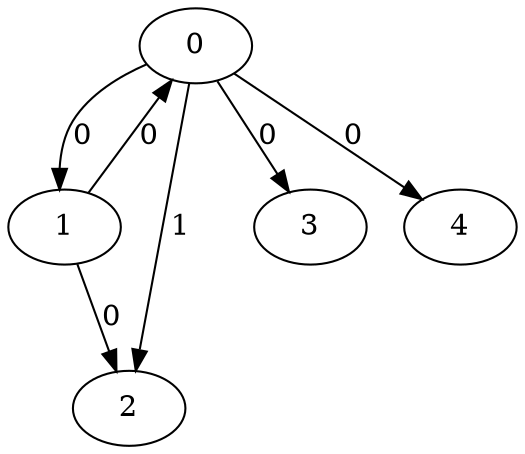 // Source:6 Canonical: -1 0 1 0 0 0 -1 0 -1 -1 -1 -1 -1 -1 -1 -1 -1 -1 -1 -1 -1 -1 -1 -1 -1
digraph HRA_from_6_graph_000 {
  0 -> 1 [label="0"];
  0 -> 2 [label="1"];
  0 -> 3 [label="0"];
  1 -> 0 [label="0"];
  1 -> 2 [label="0"];
  0 -> 4 [label="0"];
}

// Source:6 Canonical: -1 0 1 0 0 0 -1 0 -1 -1 -1 -1 -1 -1 -1 -1 -1 -1 -1 -1 0 -1 -1 -1 -1
digraph HRA_from_6_graph_001 {
  0 -> 1 [label="0"];
  0 -> 2 [label="1"];
  0 -> 3 [label="0"];
  1 -> 0 [label="0"];
  1 -> 2 [label="0"];
  0 -> 4 [label="0"];
  4 -> 0 [label="0"];
}

// Source:6 Canonical: -1 0 1 0 -1 0 -1 0 -1 0 -1 -1 -1 -1 -1 -1 -1 -1 -1 -1 -1 -1 -1 -1 -1
digraph HRA_from_6_graph_002 {
  0 -> 1 [label="0"];
  0 -> 2 [label="1"];
  0 -> 3 [label="0"];
  1 -> 0 [label="0"];
  1 -> 2 [label="0"];
  1 -> 4 [label="0"];
}

// Source:6 Canonical: -1 0 1 0 0 0 -1 0 -1 0 -1 -1 -1 -1 -1 -1 -1 -1 -1 -1 -1 -1 -1 -1 -1
digraph HRA_from_6_graph_003 {
  0 -> 1 [label="0"];
  0 -> 2 [label="1"];
  0 -> 3 [label="0"];
  1 -> 0 [label="0"];
  1 -> 2 [label="0"];
  0 -> 4 [label="0"];
  1 -> 4 [label="0"];
}

// Source:6 Canonical: -1 0 1 0 -1 0 -1 0 -1 0 -1 -1 -1 -1 -1 -1 -1 -1 -1 -1 0 -1 -1 -1 -1
digraph HRA_from_6_graph_004 {
  0 -> 1 [label="0"];
  0 -> 2 [label="1"];
  0 -> 3 [label="0"];
  1 -> 0 [label="0"];
  1 -> 2 [label="0"];
  4 -> 0 [label="0"];
  1 -> 4 [label="0"];
}

// Source:6 Canonical: -1 0 1 0 0 0 -1 0 -1 0 -1 -1 -1 -1 -1 -1 -1 -1 -1 -1 0 -1 -1 -1 -1
digraph HRA_from_6_graph_005 {
  0 -> 1 [label="0"];
  0 -> 2 [label="1"];
  0 -> 3 [label="0"];
  1 -> 0 [label="0"];
  1 -> 2 [label="0"];
  0 -> 4 [label="0"];
  4 -> 0 [label="0"];
  1 -> 4 [label="0"];
}

// Source:6 Canonical: -1 0 1 0 0 0 -1 0 -1 -1 -1 -1 -1 -1 -1 -1 -1 -1 -1 -1 -1 0 -1 -1 -1
digraph HRA_from_6_graph_006 {
  0 -> 1 [label="0"];
  0 -> 2 [label="1"];
  0 -> 3 [label="0"];
  1 -> 0 [label="0"];
  1 -> 2 [label="0"];
  0 -> 4 [label="0"];
  4 -> 1 [label="0"];
}

// Source:6 Canonical: -1 0 1 0 0 0 -1 0 -1 -1 -1 -1 -1 -1 -1 -1 -1 -1 -1 -1 0 0 -1 -1 -1
digraph HRA_from_6_graph_007 {
  0 -> 1 [label="0"];
  0 -> 2 [label="1"];
  0 -> 3 [label="0"];
  1 -> 0 [label="0"];
  1 -> 2 [label="0"];
  0 -> 4 [label="0"];
  4 -> 0 [label="0"];
  4 -> 1 [label="0"];
}

// Source:6 Canonical: -1 0 1 0 -1 0 -1 0 -1 0 -1 -1 -1 -1 -1 -1 -1 -1 -1 -1 -1 0 -1 -1 -1
digraph HRA_from_6_graph_008 {
  0 -> 1 [label="0"];
  0 -> 2 [label="1"];
  0 -> 3 [label="0"];
  1 -> 0 [label="0"];
  1 -> 2 [label="0"];
  1 -> 4 [label="0"];
  4 -> 1 [label="0"];
}

// Source:6 Canonical: -1 0 1 0 0 0 -1 0 -1 0 -1 -1 -1 -1 -1 -1 -1 -1 -1 -1 -1 0 -1 -1 -1
digraph HRA_from_6_graph_009 {
  0 -> 1 [label="0"];
  0 -> 2 [label="1"];
  0 -> 3 [label="0"];
  1 -> 0 [label="0"];
  1 -> 2 [label="0"];
  0 -> 4 [label="0"];
  1 -> 4 [label="0"];
  4 -> 1 [label="0"];
}

// Source:6 Canonical: -1 0 1 0 -1 0 -1 0 -1 0 -1 -1 -1 -1 -1 -1 -1 -1 -1 -1 0 0 -1 -1 -1
digraph HRA_from_6_graph_010 {
  0 -> 1 [label="0"];
  0 -> 2 [label="1"];
  0 -> 3 [label="0"];
  1 -> 0 [label="0"];
  1 -> 2 [label="0"];
  4 -> 0 [label="0"];
  1 -> 4 [label="0"];
  4 -> 1 [label="0"];
}

// Source:6 Canonical: -1 0 1 0 0 0 -1 0 -1 0 -1 -1 -1 -1 -1 -1 -1 -1 -1 -1 0 0 -1 -1 -1
digraph HRA_from_6_graph_011 {
  0 -> 1 [label="0"];
  0 -> 2 [label="1"];
  0 -> 3 [label="0"];
  1 -> 0 [label="0"];
  1 -> 2 [label="0"];
  0 -> 4 [label="0"];
  4 -> 0 [label="0"];
  1 -> 4 [label="0"];
  4 -> 1 [label="0"];
}

// Source:6 Canonical: -1 0 1 0 -1 0 -1 0 -1 -1 -1 -1 -1 -1 0 -1 -1 -1 -1 -1 -1 -1 -1 -1 -1
digraph HRA_from_6_graph_012 {
  0 -> 1 [label="0"];
  0 -> 2 [label="1"];
  0 -> 3 [label="0"];
  1 -> 0 [label="0"];
  1 -> 2 [label="0"];
  2 -> 4 [label="0"];
}

// Source:6 Canonical: -1 0 1 0 0 0 -1 0 -1 -1 -1 -1 -1 -1 0 -1 -1 -1 -1 -1 -1 -1 -1 -1 -1
digraph HRA_from_6_graph_013 {
  0 -> 1 [label="0"];
  0 -> 2 [label="1"];
  0 -> 3 [label="0"];
  1 -> 0 [label="0"];
  1 -> 2 [label="0"];
  0 -> 4 [label="0"];
  2 -> 4 [label="0"];
}

// Source:6 Canonical: -1 0 1 0 -1 0 -1 0 -1 -1 -1 -1 -1 -1 0 -1 -1 -1 -1 -1 0 -1 -1 -1 -1
digraph HRA_from_6_graph_014 {
  0 -> 1 [label="0"];
  0 -> 2 [label="1"];
  0 -> 3 [label="0"];
  1 -> 0 [label="0"];
  1 -> 2 [label="0"];
  4 -> 0 [label="0"];
  2 -> 4 [label="0"];
}

// Source:6 Canonical: -1 0 1 0 0 0 -1 0 -1 -1 -1 -1 -1 -1 0 -1 -1 -1 -1 -1 0 -1 -1 -1 -1
digraph HRA_from_6_graph_015 {
  0 -> 1 [label="0"];
  0 -> 2 [label="1"];
  0 -> 3 [label="0"];
  1 -> 0 [label="0"];
  1 -> 2 [label="0"];
  0 -> 4 [label="0"];
  4 -> 0 [label="0"];
  2 -> 4 [label="0"];
}

// Source:6 Canonical: -1 0 1 0 -1 0 -1 0 -1 0 -1 -1 -1 -1 0 -1 -1 -1 -1 -1 -1 -1 -1 -1 -1
digraph HRA_from_6_graph_016 {
  0 -> 1 [label="0"];
  0 -> 2 [label="1"];
  0 -> 3 [label="0"];
  1 -> 0 [label="0"];
  1 -> 2 [label="0"];
  1 -> 4 [label="0"];
  2 -> 4 [label="0"];
}

// Source:6 Canonical: -1 0 1 0 0 0 -1 0 -1 0 -1 -1 -1 -1 0 -1 -1 -1 -1 -1 -1 -1 -1 -1 -1
digraph HRA_from_6_graph_017 {
  0 -> 1 [label="0"];
  0 -> 2 [label="1"];
  0 -> 3 [label="0"];
  1 -> 0 [label="0"];
  1 -> 2 [label="0"];
  0 -> 4 [label="0"];
  1 -> 4 [label="0"];
  2 -> 4 [label="0"];
}

// Source:6 Canonical: -1 0 1 0 -1 0 -1 0 -1 0 -1 -1 -1 -1 0 -1 -1 -1 -1 -1 0 -1 -1 -1 -1
digraph HRA_from_6_graph_018 {
  0 -> 1 [label="0"];
  0 -> 2 [label="1"];
  0 -> 3 [label="0"];
  1 -> 0 [label="0"];
  1 -> 2 [label="0"];
  4 -> 0 [label="0"];
  1 -> 4 [label="0"];
  2 -> 4 [label="0"];
}

// Source:6 Canonical: -1 0 1 0 0 0 -1 0 -1 0 -1 -1 -1 -1 0 -1 -1 -1 -1 -1 0 -1 -1 -1 -1
digraph HRA_from_6_graph_019 {
  0 -> 1 [label="0"];
  0 -> 2 [label="1"];
  0 -> 3 [label="0"];
  1 -> 0 [label="0"];
  1 -> 2 [label="0"];
  0 -> 4 [label="0"];
  4 -> 0 [label="0"];
  1 -> 4 [label="0"];
  2 -> 4 [label="0"];
}

// Source:6 Canonical: -1 0 1 0 -1 0 -1 0 -1 -1 -1 -1 -1 -1 0 -1 -1 -1 -1 -1 -1 0 -1 -1 -1
digraph HRA_from_6_graph_020 {
  0 -> 1 [label="0"];
  0 -> 2 [label="1"];
  0 -> 3 [label="0"];
  1 -> 0 [label="0"];
  1 -> 2 [label="0"];
  4 -> 1 [label="0"];
  2 -> 4 [label="0"];
}

// Source:6 Canonical: -1 0 1 0 0 0 -1 0 -1 -1 -1 -1 -1 -1 0 -1 -1 -1 -1 -1 -1 0 -1 -1 -1
digraph HRA_from_6_graph_021 {
  0 -> 1 [label="0"];
  0 -> 2 [label="1"];
  0 -> 3 [label="0"];
  1 -> 0 [label="0"];
  1 -> 2 [label="0"];
  0 -> 4 [label="0"];
  4 -> 1 [label="0"];
  2 -> 4 [label="0"];
}

// Source:6 Canonical: -1 0 1 0 -1 0 -1 0 -1 -1 -1 -1 -1 -1 0 -1 -1 -1 -1 -1 0 0 -1 -1 -1
digraph HRA_from_6_graph_022 {
  0 -> 1 [label="0"];
  0 -> 2 [label="1"];
  0 -> 3 [label="0"];
  1 -> 0 [label="0"];
  1 -> 2 [label="0"];
  4 -> 0 [label="0"];
  4 -> 1 [label="0"];
  2 -> 4 [label="0"];
}

// Source:6 Canonical: -1 0 1 0 0 0 -1 0 -1 -1 -1 -1 -1 -1 0 -1 -1 -1 -1 -1 0 0 -1 -1 -1
digraph HRA_from_6_graph_023 {
  0 -> 1 [label="0"];
  0 -> 2 [label="1"];
  0 -> 3 [label="0"];
  1 -> 0 [label="0"];
  1 -> 2 [label="0"];
  0 -> 4 [label="0"];
  4 -> 0 [label="0"];
  4 -> 1 [label="0"];
  2 -> 4 [label="0"];
}

// Source:6 Canonical: -1 0 1 0 -1 0 -1 0 -1 0 -1 -1 -1 -1 0 -1 -1 -1 -1 -1 -1 0 -1 -1 -1
digraph HRA_from_6_graph_024 {
  0 -> 1 [label="0"];
  0 -> 2 [label="1"];
  0 -> 3 [label="0"];
  1 -> 0 [label="0"];
  1 -> 2 [label="0"];
  1 -> 4 [label="0"];
  4 -> 1 [label="0"];
  2 -> 4 [label="0"];
}

// Source:6 Canonical: -1 0 1 0 0 0 -1 0 -1 0 -1 -1 -1 -1 0 -1 -1 -1 -1 -1 -1 0 -1 -1 -1
digraph HRA_from_6_graph_025 {
  0 -> 1 [label="0"];
  0 -> 2 [label="1"];
  0 -> 3 [label="0"];
  1 -> 0 [label="0"];
  1 -> 2 [label="0"];
  0 -> 4 [label="0"];
  1 -> 4 [label="0"];
  4 -> 1 [label="0"];
  2 -> 4 [label="0"];
}

// Source:6 Canonical: -1 0 1 0 -1 0 -1 0 -1 0 -1 -1 -1 -1 0 -1 -1 -1 -1 -1 0 0 -1 -1 -1
digraph HRA_from_6_graph_026 {
  0 -> 1 [label="0"];
  0 -> 2 [label="1"];
  0 -> 3 [label="0"];
  1 -> 0 [label="0"];
  1 -> 2 [label="0"];
  4 -> 0 [label="0"];
  1 -> 4 [label="0"];
  4 -> 1 [label="0"];
  2 -> 4 [label="0"];
}

// Source:6 Canonical: -1 0 1 0 0 0 -1 0 -1 0 -1 -1 -1 -1 0 -1 -1 -1 -1 -1 0 0 -1 -1 -1
digraph HRA_from_6_graph_027 {
  0 -> 1 [label="0"];
  0 -> 2 [label="1"];
  0 -> 3 [label="0"];
  1 -> 0 [label="0"];
  1 -> 2 [label="0"];
  0 -> 4 [label="0"];
  4 -> 0 [label="0"];
  1 -> 4 [label="0"];
  4 -> 1 [label="0"];
  2 -> 4 [label="0"];
}

// Source:6 Canonical: -1 0 1 0 0 0 -1 0 -1 -1 -1 -1 -1 -1 -1 -1 -1 -1 -1 -1 -1 -1 0 -1 -1
digraph HRA_from_6_graph_028 {
  0 -> 1 [label="0"];
  0 -> 2 [label="1"];
  0 -> 3 [label="0"];
  1 -> 0 [label="0"];
  1 -> 2 [label="0"];
  0 -> 4 [label="0"];
  4 -> 2 [label="0"];
}

// Source:6 Canonical: -1 0 1 0 0 0 -1 0 -1 -1 -1 -1 -1 -1 -1 -1 -1 -1 -1 -1 0 -1 0 -1 -1
digraph HRA_from_6_graph_029 {
  0 -> 1 [label="0"];
  0 -> 2 [label="1"];
  0 -> 3 [label="0"];
  1 -> 0 [label="0"];
  1 -> 2 [label="0"];
  0 -> 4 [label="0"];
  4 -> 0 [label="0"];
  4 -> 2 [label="0"];
}

// Source:6 Canonical: -1 0 1 0 -1 0 -1 0 -1 0 -1 -1 -1 -1 -1 -1 -1 -1 -1 -1 -1 -1 0 -1 -1
digraph HRA_from_6_graph_030 {
  0 -> 1 [label="0"];
  0 -> 2 [label="1"];
  0 -> 3 [label="0"];
  1 -> 0 [label="0"];
  1 -> 2 [label="0"];
  1 -> 4 [label="0"];
  4 -> 2 [label="0"];
}

// Source:6 Canonical: -1 0 1 0 0 0 -1 0 -1 0 -1 -1 -1 -1 -1 -1 -1 -1 -1 -1 -1 -1 0 -1 -1
digraph HRA_from_6_graph_031 {
  0 -> 1 [label="0"];
  0 -> 2 [label="1"];
  0 -> 3 [label="0"];
  1 -> 0 [label="0"];
  1 -> 2 [label="0"];
  0 -> 4 [label="0"];
  1 -> 4 [label="0"];
  4 -> 2 [label="0"];
}

// Source:6 Canonical: -1 0 1 0 -1 0 -1 0 -1 0 -1 -1 -1 -1 -1 -1 -1 -1 -1 -1 0 -1 0 -1 -1
digraph HRA_from_6_graph_032 {
  0 -> 1 [label="0"];
  0 -> 2 [label="1"];
  0 -> 3 [label="0"];
  1 -> 0 [label="0"];
  1 -> 2 [label="0"];
  4 -> 0 [label="0"];
  1 -> 4 [label="0"];
  4 -> 2 [label="0"];
}

// Source:6 Canonical: -1 0 1 0 0 0 -1 0 -1 0 -1 -1 -1 -1 -1 -1 -1 -1 -1 -1 0 -1 0 -1 -1
digraph HRA_from_6_graph_033 {
  0 -> 1 [label="0"];
  0 -> 2 [label="1"];
  0 -> 3 [label="0"];
  1 -> 0 [label="0"];
  1 -> 2 [label="0"];
  0 -> 4 [label="0"];
  4 -> 0 [label="0"];
  1 -> 4 [label="0"];
  4 -> 2 [label="0"];
}

// Source:6 Canonical: -1 0 1 0 0 0 -1 0 -1 -1 -1 -1 -1 -1 -1 -1 -1 -1 -1 -1 -1 0 0 -1 -1
digraph HRA_from_6_graph_034 {
  0 -> 1 [label="0"];
  0 -> 2 [label="1"];
  0 -> 3 [label="0"];
  1 -> 0 [label="0"];
  1 -> 2 [label="0"];
  0 -> 4 [label="0"];
  4 -> 1 [label="0"];
  4 -> 2 [label="0"];
}

// Source:6 Canonical: -1 0 1 0 0 0 -1 0 -1 -1 -1 -1 -1 -1 -1 -1 -1 -1 -1 -1 0 0 0 -1 -1
digraph HRA_from_6_graph_035 {
  0 -> 1 [label="0"];
  0 -> 2 [label="1"];
  0 -> 3 [label="0"];
  1 -> 0 [label="0"];
  1 -> 2 [label="0"];
  0 -> 4 [label="0"];
  4 -> 0 [label="0"];
  4 -> 1 [label="0"];
  4 -> 2 [label="0"];
}

// Source:6 Canonical: -1 0 1 0 -1 0 -1 0 -1 0 -1 -1 -1 -1 -1 -1 -1 -1 -1 -1 -1 0 0 -1 -1
digraph HRA_from_6_graph_036 {
  0 -> 1 [label="0"];
  0 -> 2 [label="1"];
  0 -> 3 [label="0"];
  1 -> 0 [label="0"];
  1 -> 2 [label="0"];
  1 -> 4 [label="0"];
  4 -> 1 [label="0"];
  4 -> 2 [label="0"];
}

// Source:6 Canonical: -1 0 1 0 0 0 -1 0 -1 0 -1 -1 -1 -1 -1 -1 -1 -1 -1 -1 -1 0 0 -1 -1
digraph HRA_from_6_graph_037 {
  0 -> 1 [label="0"];
  0 -> 2 [label="1"];
  0 -> 3 [label="0"];
  1 -> 0 [label="0"];
  1 -> 2 [label="0"];
  0 -> 4 [label="0"];
  1 -> 4 [label="0"];
  4 -> 1 [label="0"];
  4 -> 2 [label="0"];
}

// Source:6 Canonical: -1 0 1 0 -1 0 -1 0 -1 0 -1 -1 -1 -1 -1 -1 -1 -1 -1 -1 0 0 0 -1 -1
digraph HRA_from_6_graph_038 {
  0 -> 1 [label="0"];
  0 -> 2 [label="1"];
  0 -> 3 [label="0"];
  1 -> 0 [label="0"];
  1 -> 2 [label="0"];
  4 -> 0 [label="0"];
  1 -> 4 [label="0"];
  4 -> 1 [label="0"];
  4 -> 2 [label="0"];
}

// Source:6 Canonical: -1 0 1 0 0 0 -1 0 -1 0 -1 -1 -1 -1 -1 -1 -1 -1 -1 -1 0 0 0 -1 -1
digraph HRA_from_6_graph_039 {
  0 -> 1 [label="0"];
  0 -> 2 [label="1"];
  0 -> 3 [label="0"];
  1 -> 0 [label="0"];
  1 -> 2 [label="0"];
  0 -> 4 [label="0"];
  4 -> 0 [label="0"];
  1 -> 4 [label="0"];
  4 -> 1 [label="0"];
  4 -> 2 [label="0"];
}

// Source:6 Canonical: -1 0 1 0 -1 0 -1 0 -1 -1 -1 -1 -1 -1 0 -1 -1 -1 -1 -1 -1 -1 0 -1 -1
digraph HRA_from_6_graph_040 {
  0 -> 1 [label="0"];
  0 -> 2 [label="1"];
  0 -> 3 [label="0"];
  1 -> 0 [label="0"];
  1 -> 2 [label="0"];
  2 -> 4 [label="0"];
  4 -> 2 [label="0"];
}

// Source:6 Canonical: -1 0 1 0 0 0 -1 0 -1 -1 -1 -1 -1 -1 0 -1 -1 -1 -1 -1 -1 -1 0 -1 -1
digraph HRA_from_6_graph_041 {
  0 -> 1 [label="0"];
  0 -> 2 [label="1"];
  0 -> 3 [label="0"];
  1 -> 0 [label="0"];
  1 -> 2 [label="0"];
  0 -> 4 [label="0"];
  2 -> 4 [label="0"];
  4 -> 2 [label="0"];
}

// Source:6 Canonical: -1 0 1 0 -1 0 -1 0 -1 -1 -1 -1 -1 -1 0 -1 -1 -1 -1 -1 0 -1 0 -1 -1
digraph HRA_from_6_graph_042 {
  0 -> 1 [label="0"];
  0 -> 2 [label="1"];
  0 -> 3 [label="0"];
  1 -> 0 [label="0"];
  1 -> 2 [label="0"];
  4 -> 0 [label="0"];
  2 -> 4 [label="0"];
  4 -> 2 [label="0"];
}

// Source:6 Canonical: -1 0 1 0 0 0 -1 0 -1 -1 -1 -1 -1 -1 0 -1 -1 -1 -1 -1 0 -1 0 -1 -1
digraph HRA_from_6_graph_043 {
  0 -> 1 [label="0"];
  0 -> 2 [label="1"];
  0 -> 3 [label="0"];
  1 -> 0 [label="0"];
  1 -> 2 [label="0"];
  0 -> 4 [label="0"];
  4 -> 0 [label="0"];
  2 -> 4 [label="0"];
  4 -> 2 [label="0"];
}

// Source:6 Canonical: -1 0 1 0 -1 0 -1 0 -1 0 -1 -1 -1 -1 0 -1 -1 -1 -1 -1 -1 -1 0 -1 -1
digraph HRA_from_6_graph_044 {
  0 -> 1 [label="0"];
  0 -> 2 [label="1"];
  0 -> 3 [label="0"];
  1 -> 0 [label="0"];
  1 -> 2 [label="0"];
  1 -> 4 [label="0"];
  2 -> 4 [label="0"];
  4 -> 2 [label="0"];
}

// Source:6 Canonical: -1 0 1 0 0 0 -1 0 -1 0 -1 -1 -1 -1 0 -1 -1 -1 -1 -1 -1 -1 0 -1 -1
digraph HRA_from_6_graph_045 {
  0 -> 1 [label="0"];
  0 -> 2 [label="1"];
  0 -> 3 [label="0"];
  1 -> 0 [label="0"];
  1 -> 2 [label="0"];
  0 -> 4 [label="0"];
  1 -> 4 [label="0"];
  2 -> 4 [label="0"];
  4 -> 2 [label="0"];
}

// Source:6 Canonical: -1 0 1 0 -1 0 -1 0 -1 0 -1 -1 -1 -1 0 -1 -1 -1 -1 -1 0 -1 0 -1 -1
digraph HRA_from_6_graph_046 {
  0 -> 1 [label="0"];
  0 -> 2 [label="1"];
  0 -> 3 [label="0"];
  1 -> 0 [label="0"];
  1 -> 2 [label="0"];
  4 -> 0 [label="0"];
  1 -> 4 [label="0"];
  2 -> 4 [label="0"];
  4 -> 2 [label="0"];
}

// Source:6 Canonical: -1 0 1 0 0 0 -1 0 -1 0 -1 -1 -1 -1 0 -1 -1 -1 -1 -1 0 -1 0 -1 -1
digraph HRA_from_6_graph_047 {
  0 -> 1 [label="0"];
  0 -> 2 [label="1"];
  0 -> 3 [label="0"];
  1 -> 0 [label="0"];
  1 -> 2 [label="0"];
  0 -> 4 [label="0"];
  4 -> 0 [label="0"];
  1 -> 4 [label="0"];
  2 -> 4 [label="0"];
  4 -> 2 [label="0"];
}

// Source:6 Canonical: -1 0 1 0 -1 0 -1 0 -1 -1 -1 -1 -1 -1 0 -1 -1 -1 -1 -1 -1 0 0 -1 -1
digraph HRA_from_6_graph_048 {
  0 -> 1 [label="0"];
  0 -> 2 [label="1"];
  0 -> 3 [label="0"];
  1 -> 0 [label="0"];
  1 -> 2 [label="0"];
  4 -> 1 [label="0"];
  2 -> 4 [label="0"];
  4 -> 2 [label="0"];
}

// Source:6 Canonical: -1 0 1 0 0 0 -1 0 -1 -1 -1 -1 -1 -1 0 -1 -1 -1 -1 -1 -1 0 0 -1 -1
digraph HRA_from_6_graph_049 {
  0 -> 1 [label="0"];
  0 -> 2 [label="1"];
  0 -> 3 [label="0"];
  1 -> 0 [label="0"];
  1 -> 2 [label="0"];
  0 -> 4 [label="0"];
  4 -> 1 [label="0"];
  2 -> 4 [label="0"];
  4 -> 2 [label="0"];
}

// Source:6 Canonical: -1 0 1 0 -1 0 -1 0 -1 -1 -1 -1 -1 -1 0 -1 -1 -1 -1 -1 0 0 0 -1 -1
digraph HRA_from_6_graph_050 {
  0 -> 1 [label="0"];
  0 -> 2 [label="1"];
  0 -> 3 [label="0"];
  1 -> 0 [label="0"];
  1 -> 2 [label="0"];
  4 -> 0 [label="0"];
  4 -> 1 [label="0"];
  2 -> 4 [label="0"];
  4 -> 2 [label="0"];
}

// Source:6 Canonical: -1 0 1 0 0 0 -1 0 -1 -1 -1 -1 -1 -1 0 -1 -1 -1 -1 -1 0 0 0 -1 -1
digraph HRA_from_6_graph_051 {
  0 -> 1 [label="0"];
  0 -> 2 [label="1"];
  0 -> 3 [label="0"];
  1 -> 0 [label="0"];
  1 -> 2 [label="0"];
  0 -> 4 [label="0"];
  4 -> 0 [label="0"];
  4 -> 1 [label="0"];
  2 -> 4 [label="0"];
  4 -> 2 [label="0"];
}

// Source:6 Canonical: -1 0 1 0 -1 0 -1 0 -1 0 -1 -1 -1 -1 0 -1 -1 -1 -1 -1 -1 0 0 -1 -1
digraph HRA_from_6_graph_052 {
  0 -> 1 [label="0"];
  0 -> 2 [label="1"];
  0 -> 3 [label="0"];
  1 -> 0 [label="0"];
  1 -> 2 [label="0"];
  1 -> 4 [label="0"];
  4 -> 1 [label="0"];
  2 -> 4 [label="0"];
  4 -> 2 [label="0"];
}

// Source:6 Canonical: -1 0 1 0 0 0 -1 0 -1 0 -1 -1 -1 -1 0 -1 -1 -1 -1 -1 -1 0 0 -1 -1
digraph HRA_from_6_graph_053 {
  0 -> 1 [label="0"];
  0 -> 2 [label="1"];
  0 -> 3 [label="0"];
  1 -> 0 [label="0"];
  1 -> 2 [label="0"];
  0 -> 4 [label="0"];
  1 -> 4 [label="0"];
  4 -> 1 [label="0"];
  2 -> 4 [label="0"];
  4 -> 2 [label="0"];
}

// Source:6 Canonical: -1 0 1 0 -1 0 -1 0 -1 0 -1 -1 -1 -1 0 -1 -1 -1 -1 -1 0 0 0 -1 -1
digraph HRA_from_6_graph_054 {
  0 -> 1 [label="0"];
  0 -> 2 [label="1"];
  0 -> 3 [label="0"];
  1 -> 0 [label="0"];
  1 -> 2 [label="0"];
  4 -> 0 [label="0"];
  1 -> 4 [label="0"];
  4 -> 1 [label="0"];
  2 -> 4 [label="0"];
  4 -> 2 [label="0"];
}

// Source:6 Canonical: -1 0 1 0 0 0 -1 0 -1 0 -1 -1 -1 -1 0 -1 -1 -1 -1 -1 0 0 0 -1 -1
digraph HRA_from_6_graph_055 {
  0 -> 1 [label="0"];
  0 -> 2 [label="1"];
  0 -> 3 [label="0"];
  1 -> 0 [label="0"];
  1 -> 2 [label="0"];
  0 -> 4 [label="0"];
  4 -> 0 [label="0"];
  1 -> 4 [label="0"];
  4 -> 1 [label="0"];
  2 -> 4 [label="0"];
  4 -> 2 [label="0"];
}

// Source:6 Canonical: -1 0 1 0 -1 0 -1 0 -1 -1 -1 -1 -1 -1 -1 -1 -1 -1 -1 0 -1 -1 -1 -1 -1
digraph HRA_from_6_graph_056 {
  0 -> 1 [label="0"];
  0 -> 2 [label="1"];
  0 -> 3 [label="0"];
  1 -> 0 [label="0"];
  1 -> 2 [label="0"];
  3 -> 4 [label="0"];
}

// Source:6 Canonical: -1 0 1 0 0 0 -1 0 -1 -1 -1 -1 -1 -1 -1 -1 -1 -1 -1 0 -1 -1 -1 -1 -1
digraph HRA_from_6_graph_057 {
  0 -> 1 [label="0"];
  0 -> 2 [label="1"];
  0 -> 3 [label="0"];
  1 -> 0 [label="0"];
  1 -> 2 [label="0"];
  0 -> 4 [label="0"];
  3 -> 4 [label="0"];
}

// Source:6 Canonical: -1 0 1 0 -1 0 -1 0 -1 -1 -1 -1 -1 -1 -1 -1 -1 -1 -1 0 0 -1 -1 -1 -1
digraph HRA_from_6_graph_058 {
  0 -> 1 [label="0"];
  0 -> 2 [label="1"];
  0 -> 3 [label="0"];
  1 -> 0 [label="0"];
  1 -> 2 [label="0"];
  4 -> 0 [label="0"];
  3 -> 4 [label="0"];
}

// Source:6 Canonical: -1 0 1 0 0 0 -1 0 -1 -1 -1 -1 -1 -1 -1 -1 -1 -1 -1 0 0 -1 -1 -1 -1
digraph HRA_from_6_graph_059 {
  0 -> 1 [label="0"];
  0 -> 2 [label="1"];
  0 -> 3 [label="0"];
  1 -> 0 [label="0"];
  1 -> 2 [label="0"];
  0 -> 4 [label="0"];
  4 -> 0 [label="0"];
  3 -> 4 [label="0"];
}

// Source:6 Canonical: -1 0 1 0 -1 0 -1 0 -1 0 -1 -1 -1 -1 -1 -1 -1 -1 -1 0 -1 -1 -1 -1 -1
digraph HRA_from_6_graph_060 {
  0 -> 1 [label="0"];
  0 -> 2 [label="1"];
  0 -> 3 [label="0"];
  1 -> 0 [label="0"];
  1 -> 2 [label="0"];
  1 -> 4 [label="0"];
  3 -> 4 [label="0"];
}

// Source:6 Canonical: -1 0 1 0 0 0 -1 0 -1 0 -1 -1 -1 -1 -1 -1 -1 -1 -1 0 -1 -1 -1 -1 -1
digraph HRA_from_6_graph_061 {
  0 -> 1 [label="0"];
  0 -> 2 [label="1"];
  0 -> 3 [label="0"];
  1 -> 0 [label="0"];
  1 -> 2 [label="0"];
  0 -> 4 [label="0"];
  1 -> 4 [label="0"];
  3 -> 4 [label="0"];
}

// Source:6 Canonical: -1 0 1 0 -1 0 -1 0 -1 0 -1 -1 -1 -1 -1 -1 -1 -1 -1 0 0 -1 -1 -1 -1
digraph HRA_from_6_graph_062 {
  0 -> 1 [label="0"];
  0 -> 2 [label="1"];
  0 -> 3 [label="0"];
  1 -> 0 [label="0"];
  1 -> 2 [label="0"];
  4 -> 0 [label="0"];
  1 -> 4 [label="0"];
  3 -> 4 [label="0"];
}

// Source:6 Canonical: -1 0 1 0 0 0 -1 0 -1 0 -1 -1 -1 -1 -1 -1 -1 -1 -1 0 0 -1 -1 -1 -1
digraph HRA_from_6_graph_063 {
  0 -> 1 [label="0"];
  0 -> 2 [label="1"];
  0 -> 3 [label="0"];
  1 -> 0 [label="0"];
  1 -> 2 [label="0"];
  0 -> 4 [label="0"];
  4 -> 0 [label="0"];
  1 -> 4 [label="0"];
  3 -> 4 [label="0"];
}

// Source:6 Canonical: -1 0 1 0 -1 0 -1 0 -1 -1 -1 -1 -1 -1 -1 -1 -1 -1 -1 0 -1 0 -1 -1 -1
digraph HRA_from_6_graph_064 {
  0 -> 1 [label="0"];
  0 -> 2 [label="1"];
  0 -> 3 [label="0"];
  1 -> 0 [label="0"];
  1 -> 2 [label="0"];
  4 -> 1 [label="0"];
  3 -> 4 [label="0"];
}

// Source:6 Canonical: -1 0 1 0 0 0 -1 0 -1 -1 -1 -1 -1 -1 -1 -1 -1 -1 -1 0 -1 0 -1 -1 -1
digraph HRA_from_6_graph_065 {
  0 -> 1 [label="0"];
  0 -> 2 [label="1"];
  0 -> 3 [label="0"];
  1 -> 0 [label="0"];
  1 -> 2 [label="0"];
  0 -> 4 [label="0"];
  4 -> 1 [label="0"];
  3 -> 4 [label="0"];
}

// Source:6 Canonical: -1 0 1 0 -1 0 -1 0 -1 -1 -1 -1 -1 -1 -1 -1 -1 -1 -1 0 0 0 -1 -1 -1
digraph HRA_from_6_graph_066 {
  0 -> 1 [label="0"];
  0 -> 2 [label="1"];
  0 -> 3 [label="0"];
  1 -> 0 [label="0"];
  1 -> 2 [label="0"];
  4 -> 0 [label="0"];
  4 -> 1 [label="0"];
  3 -> 4 [label="0"];
}

// Source:6 Canonical: -1 0 1 0 0 0 -1 0 -1 -1 -1 -1 -1 -1 -1 -1 -1 -1 -1 0 0 0 -1 -1 -1
digraph HRA_from_6_graph_067 {
  0 -> 1 [label="0"];
  0 -> 2 [label="1"];
  0 -> 3 [label="0"];
  1 -> 0 [label="0"];
  1 -> 2 [label="0"];
  0 -> 4 [label="0"];
  4 -> 0 [label="0"];
  4 -> 1 [label="0"];
  3 -> 4 [label="0"];
}

// Source:6 Canonical: -1 0 1 0 -1 0 -1 0 -1 0 -1 -1 -1 -1 -1 -1 -1 -1 -1 0 -1 0 -1 -1 -1
digraph HRA_from_6_graph_068 {
  0 -> 1 [label="0"];
  0 -> 2 [label="1"];
  0 -> 3 [label="0"];
  1 -> 0 [label="0"];
  1 -> 2 [label="0"];
  1 -> 4 [label="0"];
  4 -> 1 [label="0"];
  3 -> 4 [label="0"];
}

// Source:6 Canonical: -1 0 1 0 0 0 -1 0 -1 0 -1 -1 -1 -1 -1 -1 -1 -1 -1 0 -1 0 -1 -1 -1
digraph HRA_from_6_graph_069 {
  0 -> 1 [label="0"];
  0 -> 2 [label="1"];
  0 -> 3 [label="0"];
  1 -> 0 [label="0"];
  1 -> 2 [label="0"];
  0 -> 4 [label="0"];
  1 -> 4 [label="0"];
  4 -> 1 [label="0"];
  3 -> 4 [label="0"];
}

// Source:6 Canonical: -1 0 1 0 -1 0 -1 0 -1 0 -1 -1 -1 -1 -1 -1 -1 -1 -1 0 0 0 -1 -1 -1
digraph HRA_from_6_graph_070 {
  0 -> 1 [label="0"];
  0 -> 2 [label="1"];
  0 -> 3 [label="0"];
  1 -> 0 [label="0"];
  1 -> 2 [label="0"];
  4 -> 0 [label="0"];
  1 -> 4 [label="0"];
  4 -> 1 [label="0"];
  3 -> 4 [label="0"];
}

// Source:6 Canonical: -1 0 1 0 0 0 -1 0 -1 0 -1 -1 -1 -1 -1 -1 -1 -1 -1 0 0 0 -1 -1 -1
digraph HRA_from_6_graph_071 {
  0 -> 1 [label="0"];
  0 -> 2 [label="1"];
  0 -> 3 [label="0"];
  1 -> 0 [label="0"];
  1 -> 2 [label="0"];
  0 -> 4 [label="0"];
  4 -> 0 [label="0"];
  1 -> 4 [label="0"];
  4 -> 1 [label="0"];
  3 -> 4 [label="0"];
}

// Source:6 Canonical: -1 0 1 0 -1 0 -1 0 -1 -1 -1 -1 -1 -1 0 -1 -1 -1 -1 0 -1 -1 -1 -1 -1
digraph HRA_from_6_graph_072 {
  0 -> 1 [label="0"];
  0 -> 2 [label="1"];
  0 -> 3 [label="0"];
  1 -> 0 [label="0"];
  1 -> 2 [label="0"];
  2 -> 4 [label="0"];
  3 -> 4 [label="0"];
}

// Source:6 Canonical: -1 0 1 0 0 0 -1 0 -1 -1 -1 -1 -1 -1 0 -1 -1 -1 -1 0 -1 -1 -1 -1 -1
digraph HRA_from_6_graph_073 {
  0 -> 1 [label="0"];
  0 -> 2 [label="1"];
  0 -> 3 [label="0"];
  1 -> 0 [label="0"];
  1 -> 2 [label="0"];
  0 -> 4 [label="0"];
  2 -> 4 [label="0"];
  3 -> 4 [label="0"];
}

// Source:6 Canonical: -1 0 1 0 -1 0 -1 0 -1 -1 -1 -1 -1 -1 0 -1 -1 -1 -1 0 0 -1 -1 -1 -1
digraph HRA_from_6_graph_074 {
  0 -> 1 [label="0"];
  0 -> 2 [label="1"];
  0 -> 3 [label="0"];
  1 -> 0 [label="0"];
  1 -> 2 [label="0"];
  4 -> 0 [label="0"];
  2 -> 4 [label="0"];
  3 -> 4 [label="0"];
}

// Source:6 Canonical: -1 0 1 0 0 0 -1 0 -1 -1 -1 -1 -1 -1 0 -1 -1 -1 -1 0 0 -1 -1 -1 -1
digraph HRA_from_6_graph_075 {
  0 -> 1 [label="0"];
  0 -> 2 [label="1"];
  0 -> 3 [label="0"];
  1 -> 0 [label="0"];
  1 -> 2 [label="0"];
  0 -> 4 [label="0"];
  4 -> 0 [label="0"];
  2 -> 4 [label="0"];
  3 -> 4 [label="0"];
}

// Source:6 Canonical: -1 0 1 0 -1 0 -1 0 -1 0 -1 -1 -1 -1 0 -1 -1 -1 -1 0 -1 -1 -1 -1 -1
digraph HRA_from_6_graph_076 {
  0 -> 1 [label="0"];
  0 -> 2 [label="1"];
  0 -> 3 [label="0"];
  1 -> 0 [label="0"];
  1 -> 2 [label="0"];
  1 -> 4 [label="0"];
  2 -> 4 [label="0"];
  3 -> 4 [label="0"];
}

// Source:6 Canonical: -1 0 1 0 0 0 -1 0 -1 0 -1 -1 -1 -1 0 -1 -1 -1 -1 0 -1 -1 -1 -1 -1
digraph HRA_from_6_graph_077 {
  0 -> 1 [label="0"];
  0 -> 2 [label="1"];
  0 -> 3 [label="0"];
  1 -> 0 [label="0"];
  1 -> 2 [label="0"];
  0 -> 4 [label="0"];
  1 -> 4 [label="0"];
  2 -> 4 [label="0"];
  3 -> 4 [label="0"];
}

// Source:6 Canonical: -1 0 1 0 -1 0 -1 0 -1 0 -1 -1 -1 -1 0 -1 -1 -1 -1 0 0 -1 -1 -1 -1
digraph HRA_from_6_graph_078 {
  0 -> 1 [label="0"];
  0 -> 2 [label="1"];
  0 -> 3 [label="0"];
  1 -> 0 [label="0"];
  1 -> 2 [label="0"];
  4 -> 0 [label="0"];
  1 -> 4 [label="0"];
  2 -> 4 [label="0"];
  3 -> 4 [label="0"];
}

// Source:6 Canonical: -1 0 1 0 0 0 -1 0 -1 0 -1 -1 -1 -1 0 -1 -1 -1 -1 0 0 -1 -1 -1 -1
digraph HRA_from_6_graph_079 {
  0 -> 1 [label="0"];
  0 -> 2 [label="1"];
  0 -> 3 [label="0"];
  1 -> 0 [label="0"];
  1 -> 2 [label="0"];
  0 -> 4 [label="0"];
  4 -> 0 [label="0"];
  1 -> 4 [label="0"];
  2 -> 4 [label="0"];
  3 -> 4 [label="0"];
}

// Source:6 Canonical: -1 0 1 0 -1 0 -1 0 -1 -1 -1 -1 -1 -1 0 -1 -1 -1 -1 0 -1 0 -1 -1 -1
digraph HRA_from_6_graph_080 {
  0 -> 1 [label="0"];
  0 -> 2 [label="1"];
  0 -> 3 [label="0"];
  1 -> 0 [label="0"];
  1 -> 2 [label="0"];
  4 -> 1 [label="0"];
  2 -> 4 [label="0"];
  3 -> 4 [label="0"];
}

// Source:6 Canonical: -1 0 1 0 0 0 -1 0 -1 -1 -1 -1 -1 -1 0 -1 -1 -1 -1 0 -1 0 -1 -1 -1
digraph HRA_from_6_graph_081 {
  0 -> 1 [label="0"];
  0 -> 2 [label="1"];
  0 -> 3 [label="0"];
  1 -> 0 [label="0"];
  1 -> 2 [label="0"];
  0 -> 4 [label="0"];
  4 -> 1 [label="0"];
  2 -> 4 [label="0"];
  3 -> 4 [label="0"];
}

// Source:6 Canonical: -1 0 1 0 -1 0 -1 0 -1 -1 -1 -1 -1 -1 0 -1 -1 -1 -1 0 0 0 -1 -1 -1
digraph HRA_from_6_graph_082 {
  0 -> 1 [label="0"];
  0 -> 2 [label="1"];
  0 -> 3 [label="0"];
  1 -> 0 [label="0"];
  1 -> 2 [label="0"];
  4 -> 0 [label="0"];
  4 -> 1 [label="0"];
  2 -> 4 [label="0"];
  3 -> 4 [label="0"];
}

// Source:6 Canonical: -1 0 1 0 0 0 -1 0 -1 -1 -1 -1 -1 -1 0 -1 -1 -1 -1 0 0 0 -1 -1 -1
digraph HRA_from_6_graph_083 {
  0 -> 1 [label="0"];
  0 -> 2 [label="1"];
  0 -> 3 [label="0"];
  1 -> 0 [label="0"];
  1 -> 2 [label="0"];
  0 -> 4 [label="0"];
  4 -> 0 [label="0"];
  4 -> 1 [label="0"];
  2 -> 4 [label="0"];
  3 -> 4 [label="0"];
}

// Source:6 Canonical: -1 0 1 0 -1 0 -1 0 -1 0 -1 -1 -1 -1 0 -1 -1 -1 -1 0 -1 0 -1 -1 -1
digraph HRA_from_6_graph_084 {
  0 -> 1 [label="0"];
  0 -> 2 [label="1"];
  0 -> 3 [label="0"];
  1 -> 0 [label="0"];
  1 -> 2 [label="0"];
  1 -> 4 [label="0"];
  4 -> 1 [label="0"];
  2 -> 4 [label="0"];
  3 -> 4 [label="0"];
}

// Source:6 Canonical: -1 0 1 0 0 0 -1 0 -1 0 -1 -1 -1 -1 0 -1 -1 -1 -1 0 -1 0 -1 -1 -1
digraph HRA_from_6_graph_085 {
  0 -> 1 [label="0"];
  0 -> 2 [label="1"];
  0 -> 3 [label="0"];
  1 -> 0 [label="0"];
  1 -> 2 [label="0"];
  0 -> 4 [label="0"];
  1 -> 4 [label="0"];
  4 -> 1 [label="0"];
  2 -> 4 [label="0"];
  3 -> 4 [label="0"];
}

// Source:6 Canonical: -1 0 1 0 -1 0 -1 0 -1 0 -1 -1 -1 -1 0 -1 -1 -1 -1 0 0 0 -1 -1 -1
digraph HRA_from_6_graph_086 {
  0 -> 1 [label="0"];
  0 -> 2 [label="1"];
  0 -> 3 [label="0"];
  1 -> 0 [label="0"];
  1 -> 2 [label="0"];
  4 -> 0 [label="0"];
  1 -> 4 [label="0"];
  4 -> 1 [label="0"];
  2 -> 4 [label="0"];
  3 -> 4 [label="0"];
}

// Source:6 Canonical: -1 0 1 0 0 0 -1 0 -1 0 -1 -1 -1 -1 0 -1 -1 -1 -1 0 0 0 -1 -1 -1
digraph HRA_from_6_graph_087 {
  0 -> 1 [label="0"];
  0 -> 2 [label="1"];
  0 -> 3 [label="0"];
  1 -> 0 [label="0"];
  1 -> 2 [label="0"];
  0 -> 4 [label="0"];
  4 -> 0 [label="0"];
  1 -> 4 [label="0"];
  4 -> 1 [label="0"];
  2 -> 4 [label="0"];
  3 -> 4 [label="0"];
}

// Source:6 Canonical: -1 0 1 0 -1 0 -1 0 -1 -1 -1 -1 -1 -1 -1 -1 -1 -1 -1 0 -1 -1 0 -1 -1
digraph HRA_from_6_graph_088 {
  0 -> 1 [label="0"];
  0 -> 2 [label="1"];
  0 -> 3 [label="0"];
  1 -> 0 [label="0"];
  1 -> 2 [label="0"];
  4 -> 2 [label="0"];
  3 -> 4 [label="0"];
}

// Source:6 Canonical: -1 0 1 0 0 0 -1 0 -1 -1 -1 -1 -1 -1 -1 -1 -1 -1 -1 0 -1 -1 0 -1 -1
digraph HRA_from_6_graph_089 {
  0 -> 1 [label="0"];
  0 -> 2 [label="1"];
  0 -> 3 [label="0"];
  1 -> 0 [label="0"];
  1 -> 2 [label="0"];
  0 -> 4 [label="0"];
  4 -> 2 [label="0"];
  3 -> 4 [label="0"];
}

// Source:6 Canonical: -1 0 1 0 -1 0 -1 0 -1 -1 -1 -1 -1 -1 -1 -1 -1 -1 -1 0 0 -1 0 -1 -1
digraph HRA_from_6_graph_090 {
  0 -> 1 [label="0"];
  0 -> 2 [label="1"];
  0 -> 3 [label="0"];
  1 -> 0 [label="0"];
  1 -> 2 [label="0"];
  4 -> 0 [label="0"];
  4 -> 2 [label="0"];
  3 -> 4 [label="0"];
}

// Source:6 Canonical: -1 0 1 0 0 0 -1 0 -1 -1 -1 -1 -1 -1 -1 -1 -1 -1 -1 0 0 -1 0 -1 -1
digraph HRA_from_6_graph_091 {
  0 -> 1 [label="0"];
  0 -> 2 [label="1"];
  0 -> 3 [label="0"];
  1 -> 0 [label="0"];
  1 -> 2 [label="0"];
  0 -> 4 [label="0"];
  4 -> 0 [label="0"];
  4 -> 2 [label="0"];
  3 -> 4 [label="0"];
}

// Source:6 Canonical: -1 0 1 0 -1 0 -1 0 -1 0 -1 -1 -1 -1 -1 -1 -1 -1 -1 0 -1 -1 0 -1 -1
digraph HRA_from_6_graph_092 {
  0 -> 1 [label="0"];
  0 -> 2 [label="1"];
  0 -> 3 [label="0"];
  1 -> 0 [label="0"];
  1 -> 2 [label="0"];
  1 -> 4 [label="0"];
  4 -> 2 [label="0"];
  3 -> 4 [label="0"];
}

// Source:6 Canonical: -1 0 1 0 0 0 -1 0 -1 0 -1 -1 -1 -1 -1 -1 -1 -1 -1 0 -1 -1 0 -1 -1
digraph HRA_from_6_graph_093 {
  0 -> 1 [label="0"];
  0 -> 2 [label="1"];
  0 -> 3 [label="0"];
  1 -> 0 [label="0"];
  1 -> 2 [label="0"];
  0 -> 4 [label="0"];
  1 -> 4 [label="0"];
  4 -> 2 [label="0"];
  3 -> 4 [label="0"];
}

// Source:6 Canonical: -1 0 1 0 -1 0 -1 0 -1 0 -1 -1 -1 -1 -1 -1 -1 -1 -1 0 0 -1 0 -1 -1
digraph HRA_from_6_graph_094 {
  0 -> 1 [label="0"];
  0 -> 2 [label="1"];
  0 -> 3 [label="0"];
  1 -> 0 [label="0"];
  1 -> 2 [label="0"];
  4 -> 0 [label="0"];
  1 -> 4 [label="0"];
  4 -> 2 [label="0"];
  3 -> 4 [label="0"];
}

// Source:6 Canonical: -1 0 1 0 0 0 -1 0 -1 0 -1 -1 -1 -1 -1 -1 -1 -1 -1 0 0 -1 0 -1 -1
digraph HRA_from_6_graph_095 {
  0 -> 1 [label="0"];
  0 -> 2 [label="1"];
  0 -> 3 [label="0"];
  1 -> 0 [label="0"];
  1 -> 2 [label="0"];
  0 -> 4 [label="0"];
  4 -> 0 [label="0"];
  1 -> 4 [label="0"];
  4 -> 2 [label="0"];
  3 -> 4 [label="0"];
}

// Source:6 Canonical: -1 0 1 0 -1 0 -1 0 -1 -1 -1 -1 -1 -1 -1 -1 -1 -1 -1 0 -1 0 0 -1 -1
digraph HRA_from_6_graph_096 {
  0 -> 1 [label="0"];
  0 -> 2 [label="1"];
  0 -> 3 [label="0"];
  1 -> 0 [label="0"];
  1 -> 2 [label="0"];
  4 -> 1 [label="0"];
  4 -> 2 [label="0"];
  3 -> 4 [label="0"];
}

// Source:6 Canonical: -1 0 1 0 0 0 -1 0 -1 -1 -1 -1 -1 -1 -1 -1 -1 -1 -1 0 -1 0 0 -1 -1
digraph HRA_from_6_graph_097 {
  0 -> 1 [label="0"];
  0 -> 2 [label="1"];
  0 -> 3 [label="0"];
  1 -> 0 [label="0"];
  1 -> 2 [label="0"];
  0 -> 4 [label="0"];
  4 -> 1 [label="0"];
  4 -> 2 [label="0"];
  3 -> 4 [label="0"];
}

// Source:6 Canonical: -1 0 1 0 -1 0 -1 0 -1 -1 -1 -1 -1 -1 -1 -1 -1 -1 -1 0 0 0 0 -1 -1
digraph HRA_from_6_graph_098 {
  0 -> 1 [label="0"];
  0 -> 2 [label="1"];
  0 -> 3 [label="0"];
  1 -> 0 [label="0"];
  1 -> 2 [label="0"];
  4 -> 0 [label="0"];
  4 -> 1 [label="0"];
  4 -> 2 [label="0"];
  3 -> 4 [label="0"];
}

// Source:6 Canonical: -1 0 1 0 0 0 -1 0 -1 -1 -1 -1 -1 -1 -1 -1 -1 -1 -1 0 0 0 0 -1 -1
digraph HRA_from_6_graph_099 {
  0 -> 1 [label="0"];
  0 -> 2 [label="1"];
  0 -> 3 [label="0"];
  1 -> 0 [label="0"];
  1 -> 2 [label="0"];
  0 -> 4 [label="0"];
  4 -> 0 [label="0"];
  4 -> 1 [label="0"];
  4 -> 2 [label="0"];
  3 -> 4 [label="0"];
}

// Source:6 Canonical: -1 0 1 0 -1 0 -1 0 -1 0 -1 -1 -1 -1 -1 -1 -1 -1 -1 0 -1 0 0 -1 -1
digraph HRA_from_6_graph_100 {
  0 -> 1 [label="0"];
  0 -> 2 [label="1"];
  0 -> 3 [label="0"];
  1 -> 0 [label="0"];
  1 -> 2 [label="0"];
  1 -> 4 [label="0"];
  4 -> 1 [label="0"];
  4 -> 2 [label="0"];
  3 -> 4 [label="0"];
}

// Source:6 Canonical: -1 0 1 0 0 0 -1 0 -1 0 -1 -1 -1 -1 -1 -1 -1 -1 -1 0 -1 0 0 -1 -1
digraph HRA_from_6_graph_101 {
  0 -> 1 [label="0"];
  0 -> 2 [label="1"];
  0 -> 3 [label="0"];
  1 -> 0 [label="0"];
  1 -> 2 [label="0"];
  0 -> 4 [label="0"];
  1 -> 4 [label="0"];
  4 -> 1 [label="0"];
  4 -> 2 [label="0"];
  3 -> 4 [label="0"];
}

// Source:6 Canonical: -1 0 1 0 -1 0 -1 0 -1 0 -1 -1 -1 -1 -1 -1 -1 -1 -1 0 0 0 0 -1 -1
digraph HRA_from_6_graph_102 {
  0 -> 1 [label="0"];
  0 -> 2 [label="1"];
  0 -> 3 [label="0"];
  1 -> 0 [label="0"];
  1 -> 2 [label="0"];
  4 -> 0 [label="0"];
  1 -> 4 [label="0"];
  4 -> 1 [label="0"];
  4 -> 2 [label="0"];
  3 -> 4 [label="0"];
}

// Source:6 Canonical: -1 0 1 0 0 0 -1 0 -1 0 -1 -1 -1 -1 -1 -1 -1 -1 -1 0 0 0 0 -1 -1
digraph HRA_from_6_graph_103 {
  0 -> 1 [label="0"];
  0 -> 2 [label="1"];
  0 -> 3 [label="0"];
  1 -> 0 [label="0"];
  1 -> 2 [label="0"];
  0 -> 4 [label="0"];
  4 -> 0 [label="0"];
  1 -> 4 [label="0"];
  4 -> 1 [label="0"];
  4 -> 2 [label="0"];
  3 -> 4 [label="0"];
}

// Source:6 Canonical: -1 0 1 0 -1 0 -1 0 -1 -1 -1 -1 -1 -1 0 -1 -1 -1 -1 0 -1 -1 0 -1 -1
digraph HRA_from_6_graph_104 {
  0 -> 1 [label="0"];
  0 -> 2 [label="1"];
  0 -> 3 [label="0"];
  1 -> 0 [label="0"];
  1 -> 2 [label="0"];
  2 -> 4 [label="0"];
  4 -> 2 [label="0"];
  3 -> 4 [label="0"];
}

// Source:6 Canonical: -1 0 1 0 0 0 -1 0 -1 -1 -1 -1 -1 -1 0 -1 -1 -1 -1 0 -1 -1 0 -1 -1
digraph HRA_from_6_graph_105 {
  0 -> 1 [label="0"];
  0 -> 2 [label="1"];
  0 -> 3 [label="0"];
  1 -> 0 [label="0"];
  1 -> 2 [label="0"];
  0 -> 4 [label="0"];
  2 -> 4 [label="0"];
  4 -> 2 [label="0"];
  3 -> 4 [label="0"];
}

// Source:6 Canonical: -1 0 1 0 -1 0 -1 0 -1 -1 -1 -1 -1 -1 0 -1 -1 -1 -1 0 0 -1 0 -1 -1
digraph HRA_from_6_graph_106 {
  0 -> 1 [label="0"];
  0 -> 2 [label="1"];
  0 -> 3 [label="0"];
  1 -> 0 [label="0"];
  1 -> 2 [label="0"];
  4 -> 0 [label="0"];
  2 -> 4 [label="0"];
  4 -> 2 [label="0"];
  3 -> 4 [label="0"];
}

// Source:6 Canonical: -1 0 1 0 0 0 -1 0 -1 -1 -1 -1 -1 -1 0 -1 -1 -1 -1 0 0 -1 0 -1 -1
digraph HRA_from_6_graph_107 {
  0 -> 1 [label="0"];
  0 -> 2 [label="1"];
  0 -> 3 [label="0"];
  1 -> 0 [label="0"];
  1 -> 2 [label="0"];
  0 -> 4 [label="0"];
  4 -> 0 [label="0"];
  2 -> 4 [label="0"];
  4 -> 2 [label="0"];
  3 -> 4 [label="0"];
}

// Source:6 Canonical: -1 0 1 0 -1 0 -1 0 -1 0 -1 -1 -1 -1 0 -1 -1 -1 -1 0 -1 -1 0 -1 -1
digraph HRA_from_6_graph_108 {
  0 -> 1 [label="0"];
  0 -> 2 [label="1"];
  0 -> 3 [label="0"];
  1 -> 0 [label="0"];
  1 -> 2 [label="0"];
  1 -> 4 [label="0"];
  2 -> 4 [label="0"];
  4 -> 2 [label="0"];
  3 -> 4 [label="0"];
}

// Source:6 Canonical: -1 0 1 0 0 0 -1 0 -1 0 -1 -1 -1 -1 0 -1 -1 -1 -1 0 -1 -1 0 -1 -1
digraph HRA_from_6_graph_109 {
  0 -> 1 [label="0"];
  0 -> 2 [label="1"];
  0 -> 3 [label="0"];
  1 -> 0 [label="0"];
  1 -> 2 [label="0"];
  0 -> 4 [label="0"];
  1 -> 4 [label="0"];
  2 -> 4 [label="0"];
  4 -> 2 [label="0"];
  3 -> 4 [label="0"];
}

// Source:6 Canonical: -1 0 1 0 -1 0 -1 0 -1 0 -1 -1 -1 -1 0 -1 -1 -1 -1 0 0 -1 0 -1 -1
digraph HRA_from_6_graph_110 {
  0 -> 1 [label="0"];
  0 -> 2 [label="1"];
  0 -> 3 [label="0"];
  1 -> 0 [label="0"];
  1 -> 2 [label="0"];
  4 -> 0 [label="0"];
  1 -> 4 [label="0"];
  2 -> 4 [label="0"];
  4 -> 2 [label="0"];
  3 -> 4 [label="0"];
}

// Source:6 Canonical: -1 0 1 0 0 0 -1 0 -1 0 -1 -1 -1 -1 0 -1 -1 -1 -1 0 0 -1 0 -1 -1
digraph HRA_from_6_graph_111 {
  0 -> 1 [label="0"];
  0 -> 2 [label="1"];
  0 -> 3 [label="0"];
  1 -> 0 [label="0"];
  1 -> 2 [label="0"];
  0 -> 4 [label="0"];
  4 -> 0 [label="0"];
  1 -> 4 [label="0"];
  2 -> 4 [label="0"];
  4 -> 2 [label="0"];
  3 -> 4 [label="0"];
}

// Source:6 Canonical: -1 0 1 0 -1 0 -1 0 -1 -1 -1 -1 -1 -1 0 -1 -1 -1 -1 0 -1 0 0 -1 -1
digraph HRA_from_6_graph_112 {
  0 -> 1 [label="0"];
  0 -> 2 [label="1"];
  0 -> 3 [label="0"];
  1 -> 0 [label="0"];
  1 -> 2 [label="0"];
  4 -> 1 [label="0"];
  2 -> 4 [label="0"];
  4 -> 2 [label="0"];
  3 -> 4 [label="0"];
}

// Source:6 Canonical: -1 0 1 0 0 0 -1 0 -1 -1 -1 -1 -1 -1 0 -1 -1 -1 -1 0 -1 0 0 -1 -1
digraph HRA_from_6_graph_113 {
  0 -> 1 [label="0"];
  0 -> 2 [label="1"];
  0 -> 3 [label="0"];
  1 -> 0 [label="0"];
  1 -> 2 [label="0"];
  0 -> 4 [label="0"];
  4 -> 1 [label="0"];
  2 -> 4 [label="0"];
  4 -> 2 [label="0"];
  3 -> 4 [label="0"];
}

// Source:6 Canonical: -1 0 1 0 -1 0 -1 0 -1 -1 -1 -1 -1 -1 0 -1 -1 -1 -1 0 0 0 0 -1 -1
digraph HRA_from_6_graph_114 {
  0 -> 1 [label="0"];
  0 -> 2 [label="1"];
  0 -> 3 [label="0"];
  1 -> 0 [label="0"];
  1 -> 2 [label="0"];
  4 -> 0 [label="0"];
  4 -> 1 [label="0"];
  2 -> 4 [label="0"];
  4 -> 2 [label="0"];
  3 -> 4 [label="0"];
}

// Source:6 Canonical: -1 0 1 0 0 0 -1 0 -1 -1 -1 -1 -1 -1 0 -1 -1 -1 -1 0 0 0 0 -1 -1
digraph HRA_from_6_graph_115 {
  0 -> 1 [label="0"];
  0 -> 2 [label="1"];
  0 -> 3 [label="0"];
  1 -> 0 [label="0"];
  1 -> 2 [label="0"];
  0 -> 4 [label="0"];
  4 -> 0 [label="0"];
  4 -> 1 [label="0"];
  2 -> 4 [label="0"];
  4 -> 2 [label="0"];
  3 -> 4 [label="0"];
}

// Source:6 Canonical: -1 0 1 0 -1 0 -1 0 -1 0 -1 -1 -1 -1 0 -1 -1 -1 -1 0 -1 0 0 -1 -1
digraph HRA_from_6_graph_116 {
  0 -> 1 [label="0"];
  0 -> 2 [label="1"];
  0 -> 3 [label="0"];
  1 -> 0 [label="0"];
  1 -> 2 [label="0"];
  1 -> 4 [label="0"];
  4 -> 1 [label="0"];
  2 -> 4 [label="0"];
  4 -> 2 [label="0"];
  3 -> 4 [label="0"];
}

// Source:6 Canonical: -1 0 1 0 0 0 -1 0 -1 0 -1 -1 -1 -1 0 -1 -1 -1 -1 0 -1 0 0 -1 -1
digraph HRA_from_6_graph_117 {
  0 -> 1 [label="0"];
  0 -> 2 [label="1"];
  0 -> 3 [label="0"];
  1 -> 0 [label="0"];
  1 -> 2 [label="0"];
  0 -> 4 [label="0"];
  1 -> 4 [label="0"];
  4 -> 1 [label="0"];
  2 -> 4 [label="0"];
  4 -> 2 [label="0"];
  3 -> 4 [label="0"];
}

// Source:6 Canonical: -1 0 1 0 -1 0 -1 0 -1 0 -1 -1 -1 -1 0 -1 -1 -1 -1 0 0 0 0 -1 -1
digraph HRA_from_6_graph_118 {
  0 -> 1 [label="0"];
  0 -> 2 [label="1"];
  0 -> 3 [label="0"];
  1 -> 0 [label="0"];
  1 -> 2 [label="0"];
  4 -> 0 [label="0"];
  1 -> 4 [label="0"];
  4 -> 1 [label="0"];
  2 -> 4 [label="0"];
  4 -> 2 [label="0"];
  3 -> 4 [label="0"];
}

// Source:6 Canonical: -1 0 1 0 0 0 -1 0 -1 0 -1 -1 -1 -1 0 -1 -1 -1 -1 0 0 0 0 -1 -1
digraph HRA_from_6_graph_119 {
  0 -> 1 [label="0"];
  0 -> 2 [label="1"];
  0 -> 3 [label="0"];
  1 -> 0 [label="0"];
  1 -> 2 [label="0"];
  0 -> 4 [label="0"];
  4 -> 0 [label="0"];
  1 -> 4 [label="0"];
  4 -> 1 [label="0"];
  2 -> 4 [label="0"];
  4 -> 2 [label="0"];
  3 -> 4 [label="0"];
}

// Source:6 Canonical: -1 0 1 0 0 0 -1 0 -1 -1 -1 -1 -1 -1 -1 -1 -1 -1 -1 -1 -1 -1 -1 0 -1
digraph HRA_from_6_graph_120 {
  0 -> 1 [label="0"];
  0 -> 2 [label="1"];
  0 -> 3 [label="0"];
  1 -> 0 [label="0"];
  1 -> 2 [label="0"];
  0 -> 4 [label="0"];
  4 -> 3 [label="0"];
}

// Source:6 Canonical: -1 0 1 0 0 0 -1 0 -1 -1 -1 -1 -1 -1 -1 -1 -1 -1 -1 -1 0 -1 -1 0 -1
digraph HRA_from_6_graph_121 {
  0 -> 1 [label="0"];
  0 -> 2 [label="1"];
  0 -> 3 [label="0"];
  1 -> 0 [label="0"];
  1 -> 2 [label="0"];
  0 -> 4 [label="0"];
  4 -> 0 [label="0"];
  4 -> 3 [label="0"];
}

// Source:6 Canonical: -1 0 1 0 -1 0 -1 0 -1 0 -1 -1 -1 -1 -1 -1 -1 -1 -1 -1 -1 -1 -1 0 -1
digraph HRA_from_6_graph_122 {
  0 -> 1 [label="0"];
  0 -> 2 [label="1"];
  0 -> 3 [label="0"];
  1 -> 0 [label="0"];
  1 -> 2 [label="0"];
  1 -> 4 [label="0"];
  4 -> 3 [label="0"];
}

// Source:6 Canonical: -1 0 1 0 0 0 -1 0 -1 0 -1 -1 -1 -1 -1 -1 -1 -1 -1 -1 -1 -1 -1 0 -1
digraph HRA_from_6_graph_123 {
  0 -> 1 [label="0"];
  0 -> 2 [label="1"];
  0 -> 3 [label="0"];
  1 -> 0 [label="0"];
  1 -> 2 [label="0"];
  0 -> 4 [label="0"];
  1 -> 4 [label="0"];
  4 -> 3 [label="0"];
}

// Source:6 Canonical: -1 0 1 0 -1 0 -1 0 -1 0 -1 -1 -1 -1 -1 -1 -1 -1 -1 -1 0 -1 -1 0 -1
digraph HRA_from_6_graph_124 {
  0 -> 1 [label="0"];
  0 -> 2 [label="1"];
  0 -> 3 [label="0"];
  1 -> 0 [label="0"];
  1 -> 2 [label="0"];
  4 -> 0 [label="0"];
  1 -> 4 [label="0"];
  4 -> 3 [label="0"];
}

// Source:6 Canonical: -1 0 1 0 0 0 -1 0 -1 0 -1 -1 -1 -1 -1 -1 -1 -1 -1 -1 0 -1 -1 0 -1
digraph HRA_from_6_graph_125 {
  0 -> 1 [label="0"];
  0 -> 2 [label="1"];
  0 -> 3 [label="0"];
  1 -> 0 [label="0"];
  1 -> 2 [label="0"];
  0 -> 4 [label="0"];
  4 -> 0 [label="0"];
  1 -> 4 [label="0"];
  4 -> 3 [label="0"];
}

// Source:6 Canonical: -1 0 1 0 0 0 -1 0 -1 -1 -1 -1 -1 -1 -1 -1 -1 -1 -1 -1 -1 0 -1 0 -1
digraph HRA_from_6_graph_126 {
  0 -> 1 [label="0"];
  0 -> 2 [label="1"];
  0 -> 3 [label="0"];
  1 -> 0 [label="0"];
  1 -> 2 [label="0"];
  0 -> 4 [label="0"];
  4 -> 1 [label="0"];
  4 -> 3 [label="0"];
}

// Source:6 Canonical: -1 0 1 0 0 0 -1 0 -1 -1 -1 -1 -1 -1 -1 -1 -1 -1 -1 -1 0 0 -1 0 -1
digraph HRA_from_6_graph_127 {
  0 -> 1 [label="0"];
  0 -> 2 [label="1"];
  0 -> 3 [label="0"];
  1 -> 0 [label="0"];
  1 -> 2 [label="0"];
  0 -> 4 [label="0"];
  4 -> 0 [label="0"];
  4 -> 1 [label="0"];
  4 -> 3 [label="0"];
}

// Source:6 Canonical: -1 0 1 0 -1 0 -1 0 -1 0 -1 -1 -1 -1 -1 -1 -1 -1 -1 -1 -1 0 -1 0 -1
digraph HRA_from_6_graph_128 {
  0 -> 1 [label="0"];
  0 -> 2 [label="1"];
  0 -> 3 [label="0"];
  1 -> 0 [label="0"];
  1 -> 2 [label="0"];
  1 -> 4 [label="0"];
  4 -> 1 [label="0"];
  4 -> 3 [label="0"];
}

// Source:6 Canonical: -1 0 1 0 0 0 -1 0 -1 0 -1 -1 -1 -1 -1 -1 -1 -1 -1 -1 -1 0 -1 0 -1
digraph HRA_from_6_graph_129 {
  0 -> 1 [label="0"];
  0 -> 2 [label="1"];
  0 -> 3 [label="0"];
  1 -> 0 [label="0"];
  1 -> 2 [label="0"];
  0 -> 4 [label="0"];
  1 -> 4 [label="0"];
  4 -> 1 [label="0"];
  4 -> 3 [label="0"];
}

// Source:6 Canonical: -1 0 1 0 -1 0 -1 0 -1 0 -1 -1 -1 -1 -1 -1 -1 -1 -1 -1 0 0 -1 0 -1
digraph HRA_from_6_graph_130 {
  0 -> 1 [label="0"];
  0 -> 2 [label="1"];
  0 -> 3 [label="0"];
  1 -> 0 [label="0"];
  1 -> 2 [label="0"];
  4 -> 0 [label="0"];
  1 -> 4 [label="0"];
  4 -> 1 [label="0"];
  4 -> 3 [label="0"];
}

// Source:6 Canonical: -1 0 1 0 0 0 -1 0 -1 0 -1 -1 -1 -1 -1 -1 -1 -1 -1 -1 0 0 -1 0 -1
digraph HRA_from_6_graph_131 {
  0 -> 1 [label="0"];
  0 -> 2 [label="1"];
  0 -> 3 [label="0"];
  1 -> 0 [label="0"];
  1 -> 2 [label="0"];
  0 -> 4 [label="0"];
  4 -> 0 [label="0"];
  1 -> 4 [label="0"];
  4 -> 1 [label="0"];
  4 -> 3 [label="0"];
}

// Source:6 Canonical: -1 0 1 0 -1 0 -1 0 -1 -1 -1 -1 -1 -1 0 -1 -1 -1 -1 -1 -1 -1 -1 0 -1
digraph HRA_from_6_graph_132 {
  0 -> 1 [label="0"];
  0 -> 2 [label="1"];
  0 -> 3 [label="0"];
  1 -> 0 [label="0"];
  1 -> 2 [label="0"];
  2 -> 4 [label="0"];
  4 -> 3 [label="0"];
}

// Source:6 Canonical: -1 0 1 0 0 0 -1 0 -1 -1 -1 -1 -1 -1 0 -1 -1 -1 -1 -1 -1 -1 -1 0 -1
digraph HRA_from_6_graph_133 {
  0 -> 1 [label="0"];
  0 -> 2 [label="1"];
  0 -> 3 [label="0"];
  1 -> 0 [label="0"];
  1 -> 2 [label="0"];
  0 -> 4 [label="0"];
  2 -> 4 [label="0"];
  4 -> 3 [label="0"];
}

// Source:6 Canonical: -1 0 1 0 -1 0 -1 0 -1 -1 -1 -1 -1 -1 0 -1 -1 -1 -1 -1 0 -1 -1 0 -1
digraph HRA_from_6_graph_134 {
  0 -> 1 [label="0"];
  0 -> 2 [label="1"];
  0 -> 3 [label="0"];
  1 -> 0 [label="0"];
  1 -> 2 [label="0"];
  4 -> 0 [label="0"];
  2 -> 4 [label="0"];
  4 -> 3 [label="0"];
}

// Source:6 Canonical: -1 0 1 0 0 0 -1 0 -1 -1 -1 -1 -1 -1 0 -1 -1 -1 -1 -1 0 -1 -1 0 -1
digraph HRA_from_6_graph_135 {
  0 -> 1 [label="0"];
  0 -> 2 [label="1"];
  0 -> 3 [label="0"];
  1 -> 0 [label="0"];
  1 -> 2 [label="0"];
  0 -> 4 [label="0"];
  4 -> 0 [label="0"];
  2 -> 4 [label="0"];
  4 -> 3 [label="0"];
}

// Source:6 Canonical: -1 0 1 0 -1 0 -1 0 -1 0 -1 -1 -1 -1 0 -1 -1 -1 -1 -1 -1 -1 -1 0 -1
digraph HRA_from_6_graph_136 {
  0 -> 1 [label="0"];
  0 -> 2 [label="1"];
  0 -> 3 [label="0"];
  1 -> 0 [label="0"];
  1 -> 2 [label="0"];
  1 -> 4 [label="0"];
  2 -> 4 [label="0"];
  4 -> 3 [label="0"];
}

// Source:6 Canonical: -1 0 1 0 0 0 -1 0 -1 0 -1 -1 -1 -1 0 -1 -1 -1 -1 -1 -1 -1 -1 0 -1
digraph HRA_from_6_graph_137 {
  0 -> 1 [label="0"];
  0 -> 2 [label="1"];
  0 -> 3 [label="0"];
  1 -> 0 [label="0"];
  1 -> 2 [label="0"];
  0 -> 4 [label="0"];
  1 -> 4 [label="0"];
  2 -> 4 [label="0"];
  4 -> 3 [label="0"];
}

// Source:6 Canonical: -1 0 1 0 -1 0 -1 0 -1 0 -1 -1 -1 -1 0 -1 -1 -1 -1 -1 0 -1 -1 0 -1
digraph HRA_from_6_graph_138 {
  0 -> 1 [label="0"];
  0 -> 2 [label="1"];
  0 -> 3 [label="0"];
  1 -> 0 [label="0"];
  1 -> 2 [label="0"];
  4 -> 0 [label="0"];
  1 -> 4 [label="0"];
  2 -> 4 [label="0"];
  4 -> 3 [label="0"];
}

// Source:6 Canonical: -1 0 1 0 0 0 -1 0 -1 0 -1 -1 -1 -1 0 -1 -1 -1 -1 -1 0 -1 -1 0 -1
digraph HRA_from_6_graph_139 {
  0 -> 1 [label="0"];
  0 -> 2 [label="1"];
  0 -> 3 [label="0"];
  1 -> 0 [label="0"];
  1 -> 2 [label="0"];
  0 -> 4 [label="0"];
  4 -> 0 [label="0"];
  1 -> 4 [label="0"];
  2 -> 4 [label="0"];
  4 -> 3 [label="0"];
}

// Source:6 Canonical: -1 0 1 0 -1 0 -1 0 -1 -1 -1 -1 -1 -1 0 -1 -1 -1 -1 -1 -1 0 -1 0 -1
digraph HRA_from_6_graph_140 {
  0 -> 1 [label="0"];
  0 -> 2 [label="1"];
  0 -> 3 [label="0"];
  1 -> 0 [label="0"];
  1 -> 2 [label="0"];
  4 -> 1 [label="0"];
  2 -> 4 [label="0"];
  4 -> 3 [label="0"];
}

// Source:6 Canonical: -1 0 1 0 0 0 -1 0 -1 -1 -1 -1 -1 -1 0 -1 -1 -1 -1 -1 -1 0 -1 0 -1
digraph HRA_from_6_graph_141 {
  0 -> 1 [label="0"];
  0 -> 2 [label="1"];
  0 -> 3 [label="0"];
  1 -> 0 [label="0"];
  1 -> 2 [label="0"];
  0 -> 4 [label="0"];
  4 -> 1 [label="0"];
  2 -> 4 [label="0"];
  4 -> 3 [label="0"];
}

// Source:6 Canonical: -1 0 1 0 -1 0 -1 0 -1 -1 -1 -1 -1 -1 0 -1 -1 -1 -1 -1 0 0 -1 0 -1
digraph HRA_from_6_graph_142 {
  0 -> 1 [label="0"];
  0 -> 2 [label="1"];
  0 -> 3 [label="0"];
  1 -> 0 [label="0"];
  1 -> 2 [label="0"];
  4 -> 0 [label="0"];
  4 -> 1 [label="0"];
  2 -> 4 [label="0"];
  4 -> 3 [label="0"];
}

// Source:6 Canonical: -1 0 1 0 0 0 -1 0 -1 -1 -1 -1 -1 -1 0 -1 -1 -1 -1 -1 0 0 -1 0 -1
digraph HRA_from_6_graph_143 {
  0 -> 1 [label="0"];
  0 -> 2 [label="1"];
  0 -> 3 [label="0"];
  1 -> 0 [label="0"];
  1 -> 2 [label="0"];
  0 -> 4 [label="0"];
  4 -> 0 [label="0"];
  4 -> 1 [label="0"];
  2 -> 4 [label="0"];
  4 -> 3 [label="0"];
}

// Source:6 Canonical: -1 0 1 0 -1 0 -1 0 -1 0 -1 -1 -1 -1 0 -1 -1 -1 -1 -1 -1 0 -1 0 -1
digraph HRA_from_6_graph_144 {
  0 -> 1 [label="0"];
  0 -> 2 [label="1"];
  0 -> 3 [label="0"];
  1 -> 0 [label="0"];
  1 -> 2 [label="0"];
  1 -> 4 [label="0"];
  4 -> 1 [label="0"];
  2 -> 4 [label="0"];
  4 -> 3 [label="0"];
}

// Source:6 Canonical: -1 0 1 0 0 0 -1 0 -1 0 -1 -1 -1 -1 0 -1 -1 -1 -1 -1 -1 0 -1 0 -1
digraph HRA_from_6_graph_145 {
  0 -> 1 [label="0"];
  0 -> 2 [label="1"];
  0 -> 3 [label="0"];
  1 -> 0 [label="0"];
  1 -> 2 [label="0"];
  0 -> 4 [label="0"];
  1 -> 4 [label="0"];
  4 -> 1 [label="0"];
  2 -> 4 [label="0"];
  4 -> 3 [label="0"];
}

// Source:6 Canonical: -1 0 1 0 -1 0 -1 0 -1 0 -1 -1 -1 -1 0 -1 -1 -1 -1 -1 0 0 -1 0 -1
digraph HRA_from_6_graph_146 {
  0 -> 1 [label="0"];
  0 -> 2 [label="1"];
  0 -> 3 [label="0"];
  1 -> 0 [label="0"];
  1 -> 2 [label="0"];
  4 -> 0 [label="0"];
  1 -> 4 [label="0"];
  4 -> 1 [label="0"];
  2 -> 4 [label="0"];
  4 -> 3 [label="0"];
}

// Source:6 Canonical: -1 0 1 0 0 0 -1 0 -1 0 -1 -1 -1 -1 0 -1 -1 -1 -1 -1 0 0 -1 0 -1
digraph HRA_from_6_graph_147 {
  0 -> 1 [label="0"];
  0 -> 2 [label="1"];
  0 -> 3 [label="0"];
  1 -> 0 [label="0"];
  1 -> 2 [label="0"];
  0 -> 4 [label="0"];
  4 -> 0 [label="0"];
  1 -> 4 [label="0"];
  4 -> 1 [label="0"];
  2 -> 4 [label="0"];
  4 -> 3 [label="0"];
}

// Source:6 Canonical: -1 0 1 0 0 0 -1 0 -1 -1 -1 -1 -1 -1 -1 -1 -1 -1 -1 -1 -1 -1 0 0 -1
digraph HRA_from_6_graph_148 {
  0 -> 1 [label="0"];
  0 -> 2 [label="1"];
  0 -> 3 [label="0"];
  1 -> 0 [label="0"];
  1 -> 2 [label="0"];
  0 -> 4 [label="0"];
  4 -> 2 [label="0"];
  4 -> 3 [label="0"];
}

// Source:6 Canonical: -1 0 1 0 0 0 -1 0 -1 -1 -1 -1 -1 -1 -1 -1 -1 -1 -1 -1 0 -1 0 0 -1
digraph HRA_from_6_graph_149 {
  0 -> 1 [label="0"];
  0 -> 2 [label="1"];
  0 -> 3 [label="0"];
  1 -> 0 [label="0"];
  1 -> 2 [label="0"];
  0 -> 4 [label="0"];
  4 -> 0 [label="0"];
  4 -> 2 [label="0"];
  4 -> 3 [label="0"];
}

// Source:6 Canonical: -1 0 1 0 -1 0 -1 0 -1 0 -1 -1 -1 -1 -1 -1 -1 -1 -1 -1 -1 -1 0 0 -1
digraph HRA_from_6_graph_150 {
  0 -> 1 [label="0"];
  0 -> 2 [label="1"];
  0 -> 3 [label="0"];
  1 -> 0 [label="0"];
  1 -> 2 [label="0"];
  1 -> 4 [label="0"];
  4 -> 2 [label="0"];
  4 -> 3 [label="0"];
}

// Source:6 Canonical: -1 0 1 0 0 0 -1 0 -1 0 -1 -1 -1 -1 -1 -1 -1 -1 -1 -1 -1 -1 0 0 -1
digraph HRA_from_6_graph_151 {
  0 -> 1 [label="0"];
  0 -> 2 [label="1"];
  0 -> 3 [label="0"];
  1 -> 0 [label="0"];
  1 -> 2 [label="0"];
  0 -> 4 [label="0"];
  1 -> 4 [label="0"];
  4 -> 2 [label="0"];
  4 -> 3 [label="0"];
}

// Source:6 Canonical: -1 0 1 0 -1 0 -1 0 -1 0 -1 -1 -1 -1 -1 -1 -1 -1 -1 -1 0 -1 0 0 -1
digraph HRA_from_6_graph_152 {
  0 -> 1 [label="0"];
  0 -> 2 [label="1"];
  0 -> 3 [label="0"];
  1 -> 0 [label="0"];
  1 -> 2 [label="0"];
  4 -> 0 [label="0"];
  1 -> 4 [label="0"];
  4 -> 2 [label="0"];
  4 -> 3 [label="0"];
}

// Source:6 Canonical: -1 0 1 0 0 0 -1 0 -1 0 -1 -1 -1 -1 -1 -1 -1 -1 -1 -1 0 -1 0 0 -1
digraph HRA_from_6_graph_153 {
  0 -> 1 [label="0"];
  0 -> 2 [label="1"];
  0 -> 3 [label="0"];
  1 -> 0 [label="0"];
  1 -> 2 [label="0"];
  0 -> 4 [label="0"];
  4 -> 0 [label="0"];
  1 -> 4 [label="0"];
  4 -> 2 [label="0"];
  4 -> 3 [label="0"];
}

// Source:6 Canonical: -1 0 1 0 0 0 -1 0 -1 -1 -1 -1 -1 -1 -1 -1 -1 -1 -1 -1 -1 0 0 0 -1
digraph HRA_from_6_graph_154 {
  0 -> 1 [label="0"];
  0 -> 2 [label="1"];
  0 -> 3 [label="0"];
  1 -> 0 [label="0"];
  1 -> 2 [label="0"];
  0 -> 4 [label="0"];
  4 -> 1 [label="0"];
  4 -> 2 [label="0"];
  4 -> 3 [label="0"];
}

// Source:6 Canonical: -1 0 1 0 0 0 -1 0 -1 -1 -1 -1 -1 -1 -1 -1 -1 -1 -1 -1 0 0 0 0 -1
digraph HRA_from_6_graph_155 {
  0 -> 1 [label="0"];
  0 -> 2 [label="1"];
  0 -> 3 [label="0"];
  1 -> 0 [label="0"];
  1 -> 2 [label="0"];
  0 -> 4 [label="0"];
  4 -> 0 [label="0"];
  4 -> 1 [label="0"];
  4 -> 2 [label="0"];
  4 -> 3 [label="0"];
}

// Source:6 Canonical: -1 0 1 0 -1 0 -1 0 -1 0 -1 -1 -1 -1 -1 -1 -1 -1 -1 -1 -1 0 0 0 -1
digraph HRA_from_6_graph_156 {
  0 -> 1 [label="0"];
  0 -> 2 [label="1"];
  0 -> 3 [label="0"];
  1 -> 0 [label="0"];
  1 -> 2 [label="0"];
  1 -> 4 [label="0"];
  4 -> 1 [label="0"];
  4 -> 2 [label="0"];
  4 -> 3 [label="0"];
}

// Source:6 Canonical: -1 0 1 0 0 0 -1 0 -1 0 -1 -1 -1 -1 -1 -1 -1 -1 -1 -1 -1 0 0 0 -1
digraph HRA_from_6_graph_157 {
  0 -> 1 [label="0"];
  0 -> 2 [label="1"];
  0 -> 3 [label="0"];
  1 -> 0 [label="0"];
  1 -> 2 [label="0"];
  0 -> 4 [label="0"];
  1 -> 4 [label="0"];
  4 -> 1 [label="0"];
  4 -> 2 [label="0"];
  4 -> 3 [label="0"];
}

// Source:6 Canonical: -1 0 1 0 -1 0 -1 0 -1 0 -1 -1 -1 -1 -1 -1 -1 -1 -1 -1 0 0 0 0 -1
digraph HRA_from_6_graph_158 {
  0 -> 1 [label="0"];
  0 -> 2 [label="1"];
  0 -> 3 [label="0"];
  1 -> 0 [label="0"];
  1 -> 2 [label="0"];
  4 -> 0 [label="0"];
  1 -> 4 [label="0"];
  4 -> 1 [label="0"];
  4 -> 2 [label="0"];
  4 -> 3 [label="0"];
}

// Source:6 Canonical: -1 0 1 0 0 0 -1 0 -1 0 -1 -1 -1 -1 -1 -1 -1 -1 -1 -1 0 0 0 0 -1
digraph HRA_from_6_graph_159 {
  0 -> 1 [label="0"];
  0 -> 2 [label="1"];
  0 -> 3 [label="0"];
  1 -> 0 [label="0"];
  1 -> 2 [label="0"];
  0 -> 4 [label="0"];
  4 -> 0 [label="0"];
  1 -> 4 [label="0"];
  4 -> 1 [label="0"];
  4 -> 2 [label="0"];
  4 -> 3 [label="0"];
}

// Source:6 Canonical: -1 0 1 0 -1 0 -1 0 -1 -1 -1 -1 -1 -1 0 -1 -1 -1 -1 -1 -1 -1 0 0 -1
digraph HRA_from_6_graph_160 {
  0 -> 1 [label="0"];
  0 -> 2 [label="1"];
  0 -> 3 [label="0"];
  1 -> 0 [label="0"];
  1 -> 2 [label="0"];
  2 -> 4 [label="0"];
  4 -> 2 [label="0"];
  4 -> 3 [label="0"];
}

// Source:6 Canonical: -1 0 1 0 0 0 -1 0 -1 -1 -1 -1 -1 -1 0 -1 -1 -1 -1 -1 -1 -1 0 0 -1
digraph HRA_from_6_graph_161 {
  0 -> 1 [label="0"];
  0 -> 2 [label="1"];
  0 -> 3 [label="0"];
  1 -> 0 [label="0"];
  1 -> 2 [label="0"];
  0 -> 4 [label="0"];
  2 -> 4 [label="0"];
  4 -> 2 [label="0"];
  4 -> 3 [label="0"];
}

// Source:6 Canonical: -1 0 1 0 -1 0 -1 0 -1 -1 -1 -1 -1 -1 0 -1 -1 -1 -1 -1 0 -1 0 0 -1
digraph HRA_from_6_graph_162 {
  0 -> 1 [label="0"];
  0 -> 2 [label="1"];
  0 -> 3 [label="0"];
  1 -> 0 [label="0"];
  1 -> 2 [label="0"];
  4 -> 0 [label="0"];
  2 -> 4 [label="0"];
  4 -> 2 [label="0"];
  4 -> 3 [label="0"];
}

// Source:6 Canonical: -1 0 1 0 0 0 -1 0 -1 -1 -1 -1 -1 -1 0 -1 -1 -1 -1 -1 0 -1 0 0 -1
digraph HRA_from_6_graph_163 {
  0 -> 1 [label="0"];
  0 -> 2 [label="1"];
  0 -> 3 [label="0"];
  1 -> 0 [label="0"];
  1 -> 2 [label="0"];
  0 -> 4 [label="0"];
  4 -> 0 [label="0"];
  2 -> 4 [label="0"];
  4 -> 2 [label="0"];
  4 -> 3 [label="0"];
}

// Source:6 Canonical: -1 0 1 0 -1 0 -1 0 -1 0 -1 -1 -1 -1 0 -1 -1 -1 -1 -1 -1 -1 0 0 -1
digraph HRA_from_6_graph_164 {
  0 -> 1 [label="0"];
  0 -> 2 [label="1"];
  0 -> 3 [label="0"];
  1 -> 0 [label="0"];
  1 -> 2 [label="0"];
  1 -> 4 [label="0"];
  2 -> 4 [label="0"];
  4 -> 2 [label="0"];
  4 -> 3 [label="0"];
}

// Source:6 Canonical: -1 0 1 0 0 0 -1 0 -1 0 -1 -1 -1 -1 0 -1 -1 -1 -1 -1 -1 -1 0 0 -1
digraph HRA_from_6_graph_165 {
  0 -> 1 [label="0"];
  0 -> 2 [label="1"];
  0 -> 3 [label="0"];
  1 -> 0 [label="0"];
  1 -> 2 [label="0"];
  0 -> 4 [label="0"];
  1 -> 4 [label="0"];
  2 -> 4 [label="0"];
  4 -> 2 [label="0"];
  4 -> 3 [label="0"];
}

// Source:6 Canonical: -1 0 1 0 -1 0 -1 0 -1 0 -1 -1 -1 -1 0 -1 -1 -1 -1 -1 0 -1 0 0 -1
digraph HRA_from_6_graph_166 {
  0 -> 1 [label="0"];
  0 -> 2 [label="1"];
  0 -> 3 [label="0"];
  1 -> 0 [label="0"];
  1 -> 2 [label="0"];
  4 -> 0 [label="0"];
  1 -> 4 [label="0"];
  2 -> 4 [label="0"];
  4 -> 2 [label="0"];
  4 -> 3 [label="0"];
}

// Source:6 Canonical: -1 0 1 0 0 0 -1 0 -1 0 -1 -1 -1 -1 0 -1 -1 -1 -1 -1 0 -1 0 0 -1
digraph HRA_from_6_graph_167 {
  0 -> 1 [label="0"];
  0 -> 2 [label="1"];
  0 -> 3 [label="0"];
  1 -> 0 [label="0"];
  1 -> 2 [label="0"];
  0 -> 4 [label="0"];
  4 -> 0 [label="0"];
  1 -> 4 [label="0"];
  2 -> 4 [label="0"];
  4 -> 2 [label="0"];
  4 -> 3 [label="0"];
}

// Source:6 Canonical: -1 0 1 0 -1 0 -1 0 -1 -1 -1 -1 -1 -1 0 -1 -1 -1 -1 -1 -1 0 0 0 -1
digraph HRA_from_6_graph_168 {
  0 -> 1 [label="0"];
  0 -> 2 [label="1"];
  0 -> 3 [label="0"];
  1 -> 0 [label="0"];
  1 -> 2 [label="0"];
  4 -> 1 [label="0"];
  2 -> 4 [label="0"];
  4 -> 2 [label="0"];
  4 -> 3 [label="0"];
}

// Source:6 Canonical: -1 0 1 0 0 0 -1 0 -1 -1 -1 -1 -1 -1 0 -1 -1 -1 -1 -1 -1 0 0 0 -1
digraph HRA_from_6_graph_169 {
  0 -> 1 [label="0"];
  0 -> 2 [label="1"];
  0 -> 3 [label="0"];
  1 -> 0 [label="0"];
  1 -> 2 [label="0"];
  0 -> 4 [label="0"];
  4 -> 1 [label="0"];
  2 -> 4 [label="0"];
  4 -> 2 [label="0"];
  4 -> 3 [label="0"];
}

// Source:6 Canonical: -1 0 1 0 -1 0 -1 0 -1 -1 -1 -1 -1 -1 0 -1 -1 -1 -1 -1 0 0 0 0 -1
digraph HRA_from_6_graph_170 {
  0 -> 1 [label="0"];
  0 -> 2 [label="1"];
  0 -> 3 [label="0"];
  1 -> 0 [label="0"];
  1 -> 2 [label="0"];
  4 -> 0 [label="0"];
  4 -> 1 [label="0"];
  2 -> 4 [label="0"];
  4 -> 2 [label="0"];
  4 -> 3 [label="0"];
}

// Source:6 Canonical: -1 0 1 0 0 0 -1 0 -1 -1 -1 -1 -1 -1 0 -1 -1 -1 -1 -1 0 0 0 0 -1
digraph HRA_from_6_graph_171 {
  0 -> 1 [label="0"];
  0 -> 2 [label="1"];
  0 -> 3 [label="0"];
  1 -> 0 [label="0"];
  1 -> 2 [label="0"];
  0 -> 4 [label="0"];
  4 -> 0 [label="0"];
  4 -> 1 [label="0"];
  2 -> 4 [label="0"];
  4 -> 2 [label="0"];
  4 -> 3 [label="0"];
}

// Source:6 Canonical: -1 0 1 0 -1 0 -1 0 -1 0 -1 -1 -1 -1 0 -1 -1 -1 -1 -1 -1 0 0 0 -1
digraph HRA_from_6_graph_172 {
  0 -> 1 [label="0"];
  0 -> 2 [label="1"];
  0 -> 3 [label="0"];
  1 -> 0 [label="0"];
  1 -> 2 [label="0"];
  1 -> 4 [label="0"];
  4 -> 1 [label="0"];
  2 -> 4 [label="0"];
  4 -> 2 [label="0"];
  4 -> 3 [label="0"];
}

// Source:6 Canonical: -1 0 1 0 0 0 -1 0 -1 0 -1 -1 -1 -1 0 -1 -1 -1 -1 -1 -1 0 0 0 -1
digraph HRA_from_6_graph_173 {
  0 -> 1 [label="0"];
  0 -> 2 [label="1"];
  0 -> 3 [label="0"];
  1 -> 0 [label="0"];
  1 -> 2 [label="0"];
  0 -> 4 [label="0"];
  1 -> 4 [label="0"];
  4 -> 1 [label="0"];
  2 -> 4 [label="0"];
  4 -> 2 [label="0"];
  4 -> 3 [label="0"];
}

// Source:6 Canonical: -1 0 1 0 -1 0 -1 0 -1 0 -1 -1 -1 -1 0 -1 -1 -1 -1 -1 0 0 0 0 -1
digraph HRA_from_6_graph_174 {
  0 -> 1 [label="0"];
  0 -> 2 [label="1"];
  0 -> 3 [label="0"];
  1 -> 0 [label="0"];
  1 -> 2 [label="0"];
  4 -> 0 [label="0"];
  1 -> 4 [label="0"];
  4 -> 1 [label="0"];
  2 -> 4 [label="0"];
  4 -> 2 [label="0"];
  4 -> 3 [label="0"];
}

// Source:6 Canonical: -1 0 1 0 0 0 -1 0 -1 0 -1 -1 -1 -1 0 -1 -1 -1 -1 -1 0 0 0 0 -1
digraph HRA_from_6_graph_175 {
  0 -> 1 [label="0"];
  0 -> 2 [label="1"];
  0 -> 3 [label="0"];
  1 -> 0 [label="0"];
  1 -> 2 [label="0"];
  0 -> 4 [label="0"];
  4 -> 0 [label="0"];
  1 -> 4 [label="0"];
  4 -> 1 [label="0"];
  2 -> 4 [label="0"];
  4 -> 2 [label="0"];
  4 -> 3 [label="0"];
}

// Source:6 Canonical: -1 0 1 0 -1 0 -1 0 -1 -1 -1 -1 -1 -1 -1 -1 -1 -1 -1 0 -1 -1 -1 0 -1
digraph HRA_from_6_graph_176 {
  0 -> 1 [label="0"];
  0 -> 2 [label="1"];
  0 -> 3 [label="0"];
  1 -> 0 [label="0"];
  1 -> 2 [label="0"];
  3 -> 4 [label="0"];
  4 -> 3 [label="0"];
}

// Source:6 Canonical: -1 0 1 0 0 0 -1 0 -1 -1 -1 -1 -1 -1 -1 -1 -1 -1 -1 0 -1 -1 -1 0 -1
digraph HRA_from_6_graph_177 {
  0 -> 1 [label="0"];
  0 -> 2 [label="1"];
  0 -> 3 [label="0"];
  1 -> 0 [label="0"];
  1 -> 2 [label="0"];
  0 -> 4 [label="0"];
  3 -> 4 [label="0"];
  4 -> 3 [label="0"];
}

// Source:6 Canonical: -1 0 1 0 -1 0 -1 0 -1 -1 -1 -1 -1 -1 -1 -1 -1 -1 -1 0 0 -1 -1 0 -1
digraph HRA_from_6_graph_178 {
  0 -> 1 [label="0"];
  0 -> 2 [label="1"];
  0 -> 3 [label="0"];
  1 -> 0 [label="0"];
  1 -> 2 [label="0"];
  4 -> 0 [label="0"];
  3 -> 4 [label="0"];
  4 -> 3 [label="0"];
}

// Source:6 Canonical: -1 0 1 0 0 0 -1 0 -1 -1 -1 -1 -1 -1 -1 -1 -1 -1 -1 0 0 -1 -1 0 -1
digraph HRA_from_6_graph_179 {
  0 -> 1 [label="0"];
  0 -> 2 [label="1"];
  0 -> 3 [label="0"];
  1 -> 0 [label="0"];
  1 -> 2 [label="0"];
  0 -> 4 [label="0"];
  4 -> 0 [label="0"];
  3 -> 4 [label="0"];
  4 -> 3 [label="0"];
}

// Source:6 Canonical: -1 0 1 0 -1 0 -1 0 -1 0 -1 -1 -1 -1 -1 -1 -1 -1 -1 0 -1 -1 -1 0 -1
digraph HRA_from_6_graph_180 {
  0 -> 1 [label="0"];
  0 -> 2 [label="1"];
  0 -> 3 [label="0"];
  1 -> 0 [label="0"];
  1 -> 2 [label="0"];
  1 -> 4 [label="0"];
  3 -> 4 [label="0"];
  4 -> 3 [label="0"];
}

// Source:6 Canonical: -1 0 1 0 0 0 -1 0 -1 0 -1 -1 -1 -1 -1 -1 -1 -1 -1 0 -1 -1 -1 0 -1
digraph HRA_from_6_graph_181 {
  0 -> 1 [label="0"];
  0 -> 2 [label="1"];
  0 -> 3 [label="0"];
  1 -> 0 [label="0"];
  1 -> 2 [label="0"];
  0 -> 4 [label="0"];
  1 -> 4 [label="0"];
  3 -> 4 [label="0"];
  4 -> 3 [label="0"];
}

// Source:6 Canonical: -1 0 1 0 -1 0 -1 0 -1 0 -1 -1 -1 -1 -1 -1 -1 -1 -1 0 0 -1 -1 0 -1
digraph HRA_from_6_graph_182 {
  0 -> 1 [label="0"];
  0 -> 2 [label="1"];
  0 -> 3 [label="0"];
  1 -> 0 [label="0"];
  1 -> 2 [label="0"];
  4 -> 0 [label="0"];
  1 -> 4 [label="0"];
  3 -> 4 [label="0"];
  4 -> 3 [label="0"];
}

// Source:6 Canonical: -1 0 1 0 0 0 -1 0 -1 0 -1 -1 -1 -1 -1 -1 -1 -1 -1 0 0 -1 -1 0 -1
digraph HRA_from_6_graph_183 {
  0 -> 1 [label="0"];
  0 -> 2 [label="1"];
  0 -> 3 [label="0"];
  1 -> 0 [label="0"];
  1 -> 2 [label="0"];
  0 -> 4 [label="0"];
  4 -> 0 [label="0"];
  1 -> 4 [label="0"];
  3 -> 4 [label="0"];
  4 -> 3 [label="0"];
}

// Source:6 Canonical: -1 0 1 0 -1 0 -1 0 -1 -1 -1 -1 -1 -1 -1 -1 -1 -1 -1 0 -1 0 -1 0 -1
digraph HRA_from_6_graph_184 {
  0 -> 1 [label="0"];
  0 -> 2 [label="1"];
  0 -> 3 [label="0"];
  1 -> 0 [label="0"];
  1 -> 2 [label="0"];
  4 -> 1 [label="0"];
  3 -> 4 [label="0"];
  4 -> 3 [label="0"];
}

// Source:6 Canonical: -1 0 1 0 0 0 -1 0 -1 -1 -1 -1 -1 -1 -1 -1 -1 -1 -1 0 -1 0 -1 0 -1
digraph HRA_from_6_graph_185 {
  0 -> 1 [label="0"];
  0 -> 2 [label="1"];
  0 -> 3 [label="0"];
  1 -> 0 [label="0"];
  1 -> 2 [label="0"];
  0 -> 4 [label="0"];
  4 -> 1 [label="0"];
  3 -> 4 [label="0"];
  4 -> 3 [label="0"];
}

// Source:6 Canonical: -1 0 1 0 -1 0 -1 0 -1 -1 -1 -1 -1 -1 -1 -1 -1 -1 -1 0 0 0 -1 0 -1
digraph HRA_from_6_graph_186 {
  0 -> 1 [label="0"];
  0 -> 2 [label="1"];
  0 -> 3 [label="0"];
  1 -> 0 [label="0"];
  1 -> 2 [label="0"];
  4 -> 0 [label="0"];
  4 -> 1 [label="0"];
  3 -> 4 [label="0"];
  4 -> 3 [label="0"];
}

// Source:6 Canonical: -1 0 1 0 0 0 -1 0 -1 -1 -1 -1 -1 -1 -1 -1 -1 -1 -1 0 0 0 -1 0 -1
digraph HRA_from_6_graph_187 {
  0 -> 1 [label="0"];
  0 -> 2 [label="1"];
  0 -> 3 [label="0"];
  1 -> 0 [label="0"];
  1 -> 2 [label="0"];
  0 -> 4 [label="0"];
  4 -> 0 [label="0"];
  4 -> 1 [label="0"];
  3 -> 4 [label="0"];
  4 -> 3 [label="0"];
}

// Source:6 Canonical: -1 0 1 0 -1 0 -1 0 -1 0 -1 -1 -1 -1 -1 -1 -1 -1 -1 0 -1 0 -1 0 -1
digraph HRA_from_6_graph_188 {
  0 -> 1 [label="0"];
  0 -> 2 [label="1"];
  0 -> 3 [label="0"];
  1 -> 0 [label="0"];
  1 -> 2 [label="0"];
  1 -> 4 [label="0"];
  4 -> 1 [label="0"];
  3 -> 4 [label="0"];
  4 -> 3 [label="0"];
}

// Source:6 Canonical: -1 0 1 0 0 0 -1 0 -1 0 -1 -1 -1 -1 -1 -1 -1 -1 -1 0 -1 0 -1 0 -1
digraph HRA_from_6_graph_189 {
  0 -> 1 [label="0"];
  0 -> 2 [label="1"];
  0 -> 3 [label="0"];
  1 -> 0 [label="0"];
  1 -> 2 [label="0"];
  0 -> 4 [label="0"];
  1 -> 4 [label="0"];
  4 -> 1 [label="0"];
  3 -> 4 [label="0"];
  4 -> 3 [label="0"];
}

// Source:6 Canonical: -1 0 1 0 -1 0 -1 0 -1 0 -1 -1 -1 -1 -1 -1 -1 -1 -1 0 0 0 -1 0 -1
digraph HRA_from_6_graph_190 {
  0 -> 1 [label="0"];
  0 -> 2 [label="1"];
  0 -> 3 [label="0"];
  1 -> 0 [label="0"];
  1 -> 2 [label="0"];
  4 -> 0 [label="0"];
  1 -> 4 [label="0"];
  4 -> 1 [label="0"];
  3 -> 4 [label="0"];
  4 -> 3 [label="0"];
}

// Source:6 Canonical: -1 0 1 0 0 0 -1 0 -1 0 -1 -1 -1 -1 -1 -1 -1 -1 -1 0 0 0 -1 0 -1
digraph HRA_from_6_graph_191 {
  0 -> 1 [label="0"];
  0 -> 2 [label="1"];
  0 -> 3 [label="0"];
  1 -> 0 [label="0"];
  1 -> 2 [label="0"];
  0 -> 4 [label="0"];
  4 -> 0 [label="0"];
  1 -> 4 [label="0"];
  4 -> 1 [label="0"];
  3 -> 4 [label="0"];
  4 -> 3 [label="0"];
}

// Source:6 Canonical: -1 0 1 0 -1 0 -1 0 -1 -1 -1 -1 -1 -1 0 -1 -1 -1 -1 0 -1 -1 -1 0 -1
digraph HRA_from_6_graph_192 {
  0 -> 1 [label="0"];
  0 -> 2 [label="1"];
  0 -> 3 [label="0"];
  1 -> 0 [label="0"];
  1 -> 2 [label="0"];
  2 -> 4 [label="0"];
  3 -> 4 [label="0"];
  4 -> 3 [label="0"];
}

// Source:6 Canonical: -1 0 1 0 0 0 -1 0 -1 -1 -1 -1 -1 -1 0 -1 -1 -1 -1 0 -1 -1 -1 0 -1
digraph HRA_from_6_graph_193 {
  0 -> 1 [label="0"];
  0 -> 2 [label="1"];
  0 -> 3 [label="0"];
  1 -> 0 [label="0"];
  1 -> 2 [label="0"];
  0 -> 4 [label="0"];
  2 -> 4 [label="0"];
  3 -> 4 [label="0"];
  4 -> 3 [label="0"];
}

// Source:6 Canonical: -1 0 1 0 -1 0 -1 0 -1 -1 -1 -1 -1 -1 0 -1 -1 -1 -1 0 0 -1 -1 0 -1
digraph HRA_from_6_graph_194 {
  0 -> 1 [label="0"];
  0 -> 2 [label="1"];
  0 -> 3 [label="0"];
  1 -> 0 [label="0"];
  1 -> 2 [label="0"];
  4 -> 0 [label="0"];
  2 -> 4 [label="0"];
  3 -> 4 [label="0"];
  4 -> 3 [label="0"];
}

// Source:6 Canonical: -1 0 1 0 0 0 -1 0 -1 -1 -1 -1 -1 -1 0 -1 -1 -1 -1 0 0 -1 -1 0 -1
digraph HRA_from_6_graph_195 {
  0 -> 1 [label="0"];
  0 -> 2 [label="1"];
  0 -> 3 [label="0"];
  1 -> 0 [label="0"];
  1 -> 2 [label="0"];
  0 -> 4 [label="0"];
  4 -> 0 [label="0"];
  2 -> 4 [label="0"];
  3 -> 4 [label="0"];
  4 -> 3 [label="0"];
}

// Source:6 Canonical: -1 0 1 0 -1 0 -1 0 -1 0 -1 -1 -1 -1 0 -1 -1 -1 -1 0 -1 -1 -1 0 -1
digraph HRA_from_6_graph_196 {
  0 -> 1 [label="0"];
  0 -> 2 [label="1"];
  0 -> 3 [label="0"];
  1 -> 0 [label="0"];
  1 -> 2 [label="0"];
  1 -> 4 [label="0"];
  2 -> 4 [label="0"];
  3 -> 4 [label="0"];
  4 -> 3 [label="0"];
}

// Source:6 Canonical: -1 0 1 0 0 0 -1 0 -1 0 -1 -1 -1 -1 0 -1 -1 -1 -1 0 -1 -1 -1 0 -1
digraph HRA_from_6_graph_197 {
  0 -> 1 [label="0"];
  0 -> 2 [label="1"];
  0 -> 3 [label="0"];
  1 -> 0 [label="0"];
  1 -> 2 [label="0"];
  0 -> 4 [label="0"];
  1 -> 4 [label="0"];
  2 -> 4 [label="0"];
  3 -> 4 [label="0"];
  4 -> 3 [label="0"];
}

// Source:6 Canonical: -1 0 1 0 -1 0 -1 0 -1 0 -1 -1 -1 -1 0 -1 -1 -1 -1 0 0 -1 -1 0 -1
digraph HRA_from_6_graph_198 {
  0 -> 1 [label="0"];
  0 -> 2 [label="1"];
  0 -> 3 [label="0"];
  1 -> 0 [label="0"];
  1 -> 2 [label="0"];
  4 -> 0 [label="0"];
  1 -> 4 [label="0"];
  2 -> 4 [label="0"];
  3 -> 4 [label="0"];
  4 -> 3 [label="0"];
}

// Source:6 Canonical: -1 0 1 0 0 0 -1 0 -1 0 -1 -1 -1 -1 0 -1 -1 -1 -1 0 0 -1 -1 0 -1
digraph HRA_from_6_graph_199 {
  0 -> 1 [label="0"];
  0 -> 2 [label="1"];
  0 -> 3 [label="0"];
  1 -> 0 [label="0"];
  1 -> 2 [label="0"];
  0 -> 4 [label="0"];
  4 -> 0 [label="0"];
  1 -> 4 [label="0"];
  2 -> 4 [label="0"];
  3 -> 4 [label="0"];
  4 -> 3 [label="0"];
}

// Source:6 Canonical: -1 0 1 0 -1 0 -1 0 -1 -1 -1 -1 -1 -1 0 -1 -1 -1 -1 0 -1 0 -1 0 -1
digraph HRA_from_6_graph_200 {
  0 -> 1 [label="0"];
  0 -> 2 [label="1"];
  0 -> 3 [label="0"];
  1 -> 0 [label="0"];
  1 -> 2 [label="0"];
  4 -> 1 [label="0"];
  2 -> 4 [label="0"];
  3 -> 4 [label="0"];
  4 -> 3 [label="0"];
}

// Source:6 Canonical: -1 0 1 0 0 0 -1 0 -1 -1 -1 -1 -1 -1 0 -1 -1 -1 -1 0 -1 0 -1 0 -1
digraph HRA_from_6_graph_201 {
  0 -> 1 [label="0"];
  0 -> 2 [label="1"];
  0 -> 3 [label="0"];
  1 -> 0 [label="0"];
  1 -> 2 [label="0"];
  0 -> 4 [label="0"];
  4 -> 1 [label="0"];
  2 -> 4 [label="0"];
  3 -> 4 [label="0"];
  4 -> 3 [label="0"];
}

// Source:6 Canonical: -1 0 1 0 -1 0 -1 0 -1 -1 -1 -1 -1 -1 0 -1 -1 -1 -1 0 0 0 -1 0 -1
digraph HRA_from_6_graph_202 {
  0 -> 1 [label="0"];
  0 -> 2 [label="1"];
  0 -> 3 [label="0"];
  1 -> 0 [label="0"];
  1 -> 2 [label="0"];
  4 -> 0 [label="0"];
  4 -> 1 [label="0"];
  2 -> 4 [label="0"];
  3 -> 4 [label="0"];
  4 -> 3 [label="0"];
}

// Source:6 Canonical: -1 0 1 0 0 0 -1 0 -1 -1 -1 -1 -1 -1 0 -1 -1 -1 -1 0 0 0 -1 0 -1
digraph HRA_from_6_graph_203 {
  0 -> 1 [label="0"];
  0 -> 2 [label="1"];
  0 -> 3 [label="0"];
  1 -> 0 [label="0"];
  1 -> 2 [label="0"];
  0 -> 4 [label="0"];
  4 -> 0 [label="0"];
  4 -> 1 [label="0"];
  2 -> 4 [label="0"];
  3 -> 4 [label="0"];
  4 -> 3 [label="0"];
}

// Source:6 Canonical: -1 0 1 0 -1 0 -1 0 -1 0 -1 -1 -1 -1 0 -1 -1 -1 -1 0 -1 0 -1 0 -1
digraph HRA_from_6_graph_204 {
  0 -> 1 [label="0"];
  0 -> 2 [label="1"];
  0 -> 3 [label="0"];
  1 -> 0 [label="0"];
  1 -> 2 [label="0"];
  1 -> 4 [label="0"];
  4 -> 1 [label="0"];
  2 -> 4 [label="0"];
  3 -> 4 [label="0"];
  4 -> 3 [label="0"];
}

// Source:6 Canonical: -1 0 1 0 0 0 -1 0 -1 0 -1 -1 -1 -1 0 -1 -1 -1 -1 0 -1 0 -1 0 -1
digraph HRA_from_6_graph_205 {
  0 -> 1 [label="0"];
  0 -> 2 [label="1"];
  0 -> 3 [label="0"];
  1 -> 0 [label="0"];
  1 -> 2 [label="0"];
  0 -> 4 [label="0"];
  1 -> 4 [label="0"];
  4 -> 1 [label="0"];
  2 -> 4 [label="0"];
  3 -> 4 [label="0"];
  4 -> 3 [label="0"];
}

// Source:6 Canonical: -1 0 1 0 -1 0 -1 0 -1 0 -1 -1 -1 -1 0 -1 -1 -1 -1 0 0 0 -1 0 -1
digraph HRA_from_6_graph_206 {
  0 -> 1 [label="0"];
  0 -> 2 [label="1"];
  0 -> 3 [label="0"];
  1 -> 0 [label="0"];
  1 -> 2 [label="0"];
  4 -> 0 [label="0"];
  1 -> 4 [label="0"];
  4 -> 1 [label="0"];
  2 -> 4 [label="0"];
  3 -> 4 [label="0"];
  4 -> 3 [label="0"];
}

// Source:6 Canonical: -1 0 1 0 0 0 -1 0 -1 0 -1 -1 -1 -1 0 -1 -1 -1 -1 0 0 0 -1 0 -1
digraph HRA_from_6_graph_207 {
  0 -> 1 [label="0"];
  0 -> 2 [label="1"];
  0 -> 3 [label="0"];
  1 -> 0 [label="0"];
  1 -> 2 [label="0"];
  0 -> 4 [label="0"];
  4 -> 0 [label="0"];
  1 -> 4 [label="0"];
  4 -> 1 [label="0"];
  2 -> 4 [label="0"];
  3 -> 4 [label="0"];
  4 -> 3 [label="0"];
}

// Source:6 Canonical: -1 0 1 0 -1 0 -1 0 -1 -1 -1 -1 -1 -1 -1 -1 -1 -1 -1 0 -1 -1 0 0 -1
digraph HRA_from_6_graph_208 {
  0 -> 1 [label="0"];
  0 -> 2 [label="1"];
  0 -> 3 [label="0"];
  1 -> 0 [label="0"];
  1 -> 2 [label="0"];
  4 -> 2 [label="0"];
  3 -> 4 [label="0"];
  4 -> 3 [label="0"];
}

// Source:6 Canonical: -1 0 1 0 0 0 -1 0 -1 -1 -1 -1 -1 -1 -1 -1 -1 -1 -1 0 -1 -1 0 0 -1
digraph HRA_from_6_graph_209 {
  0 -> 1 [label="0"];
  0 -> 2 [label="1"];
  0 -> 3 [label="0"];
  1 -> 0 [label="0"];
  1 -> 2 [label="0"];
  0 -> 4 [label="0"];
  4 -> 2 [label="0"];
  3 -> 4 [label="0"];
  4 -> 3 [label="0"];
}

// Source:6 Canonical: -1 0 1 0 -1 0 -1 0 -1 -1 -1 -1 -1 -1 -1 -1 -1 -1 -1 0 0 -1 0 0 -1
digraph HRA_from_6_graph_210 {
  0 -> 1 [label="0"];
  0 -> 2 [label="1"];
  0 -> 3 [label="0"];
  1 -> 0 [label="0"];
  1 -> 2 [label="0"];
  4 -> 0 [label="0"];
  4 -> 2 [label="0"];
  3 -> 4 [label="0"];
  4 -> 3 [label="0"];
}

// Source:6 Canonical: -1 0 1 0 0 0 -1 0 -1 -1 -1 -1 -1 -1 -1 -1 -1 -1 -1 0 0 -1 0 0 -1
digraph HRA_from_6_graph_211 {
  0 -> 1 [label="0"];
  0 -> 2 [label="1"];
  0 -> 3 [label="0"];
  1 -> 0 [label="0"];
  1 -> 2 [label="0"];
  0 -> 4 [label="0"];
  4 -> 0 [label="0"];
  4 -> 2 [label="0"];
  3 -> 4 [label="0"];
  4 -> 3 [label="0"];
}

// Source:6 Canonical: -1 0 1 0 -1 0 -1 0 -1 0 -1 -1 -1 -1 -1 -1 -1 -1 -1 0 -1 -1 0 0 -1
digraph HRA_from_6_graph_212 {
  0 -> 1 [label="0"];
  0 -> 2 [label="1"];
  0 -> 3 [label="0"];
  1 -> 0 [label="0"];
  1 -> 2 [label="0"];
  1 -> 4 [label="0"];
  4 -> 2 [label="0"];
  3 -> 4 [label="0"];
  4 -> 3 [label="0"];
}

// Source:6 Canonical: -1 0 1 0 0 0 -1 0 -1 0 -1 -1 -1 -1 -1 -1 -1 -1 -1 0 -1 -1 0 0 -1
digraph HRA_from_6_graph_213 {
  0 -> 1 [label="0"];
  0 -> 2 [label="1"];
  0 -> 3 [label="0"];
  1 -> 0 [label="0"];
  1 -> 2 [label="0"];
  0 -> 4 [label="0"];
  1 -> 4 [label="0"];
  4 -> 2 [label="0"];
  3 -> 4 [label="0"];
  4 -> 3 [label="0"];
}

// Source:6 Canonical: -1 0 1 0 -1 0 -1 0 -1 0 -1 -1 -1 -1 -1 -1 -1 -1 -1 0 0 -1 0 0 -1
digraph HRA_from_6_graph_214 {
  0 -> 1 [label="0"];
  0 -> 2 [label="1"];
  0 -> 3 [label="0"];
  1 -> 0 [label="0"];
  1 -> 2 [label="0"];
  4 -> 0 [label="0"];
  1 -> 4 [label="0"];
  4 -> 2 [label="0"];
  3 -> 4 [label="0"];
  4 -> 3 [label="0"];
}

// Source:6 Canonical: -1 0 1 0 0 0 -1 0 -1 0 -1 -1 -1 -1 -1 -1 -1 -1 -1 0 0 -1 0 0 -1
digraph HRA_from_6_graph_215 {
  0 -> 1 [label="0"];
  0 -> 2 [label="1"];
  0 -> 3 [label="0"];
  1 -> 0 [label="0"];
  1 -> 2 [label="0"];
  0 -> 4 [label="0"];
  4 -> 0 [label="0"];
  1 -> 4 [label="0"];
  4 -> 2 [label="0"];
  3 -> 4 [label="0"];
  4 -> 3 [label="0"];
}

// Source:6 Canonical: -1 0 1 0 -1 0 -1 0 -1 -1 -1 -1 -1 -1 -1 -1 -1 -1 -1 0 -1 0 0 0 -1
digraph HRA_from_6_graph_216 {
  0 -> 1 [label="0"];
  0 -> 2 [label="1"];
  0 -> 3 [label="0"];
  1 -> 0 [label="0"];
  1 -> 2 [label="0"];
  4 -> 1 [label="0"];
  4 -> 2 [label="0"];
  3 -> 4 [label="0"];
  4 -> 3 [label="0"];
}

// Source:6 Canonical: -1 0 1 0 0 0 -1 0 -1 -1 -1 -1 -1 -1 -1 -1 -1 -1 -1 0 -1 0 0 0 -1
digraph HRA_from_6_graph_217 {
  0 -> 1 [label="0"];
  0 -> 2 [label="1"];
  0 -> 3 [label="0"];
  1 -> 0 [label="0"];
  1 -> 2 [label="0"];
  0 -> 4 [label="0"];
  4 -> 1 [label="0"];
  4 -> 2 [label="0"];
  3 -> 4 [label="0"];
  4 -> 3 [label="0"];
}

// Source:6 Canonical: -1 0 1 0 -1 0 -1 0 -1 -1 -1 -1 -1 -1 -1 -1 -1 -1 -1 0 0 0 0 0 -1
digraph HRA_from_6_graph_218 {
  0 -> 1 [label="0"];
  0 -> 2 [label="1"];
  0 -> 3 [label="0"];
  1 -> 0 [label="0"];
  1 -> 2 [label="0"];
  4 -> 0 [label="0"];
  4 -> 1 [label="0"];
  4 -> 2 [label="0"];
  3 -> 4 [label="0"];
  4 -> 3 [label="0"];
}

// Source:6 Canonical: -1 0 1 0 0 0 -1 0 -1 -1 -1 -1 -1 -1 -1 -1 -1 -1 -1 0 0 0 0 0 -1
digraph HRA_from_6_graph_219 {
  0 -> 1 [label="0"];
  0 -> 2 [label="1"];
  0 -> 3 [label="0"];
  1 -> 0 [label="0"];
  1 -> 2 [label="0"];
  0 -> 4 [label="0"];
  4 -> 0 [label="0"];
  4 -> 1 [label="0"];
  4 -> 2 [label="0"];
  3 -> 4 [label="0"];
  4 -> 3 [label="0"];
}

// Source:6 Canonical: -1 0 1 0 -1 0 -1 0 -1 0 -1 -1 -1 -1 -1 -1 -1 -1 -1 0 -1 0 0 0 -1
digraph HRA_from_6_graph_220 {
  0 -> 1 [label="0"];
  0 -> 2 [label="1"];
  0 -> 3 [label="0"];
  1 -> 0 [label="0"];
  1 -> 2 [label="0"];
  1 -> 4 [label="0"];
  4 -> 1 [label="0"];
  4 -> 2 [label="0"];
  3 -> 4 [label="0"];
  4 -> 3 [label="0"];
}

// Source:6 Canonical: -1 0 1 0 0 0 -1 0 -1 0 -1 -1 -1 -1 -1 -1 -1 -1 -1 0 -1 0 0 0 -1
digraph HRA_from_6_graph_221 {
  0 -> 1 [label="0"];
  0 -> 2 [label="1"];
  0 -> 3 [label="0"];
  1 -> 0 [label="0"];
  1 -> 2 [label="0"];
  0 -> 4 [label="0"];
  1 -> 4 [label="0"];
  4 -> 1 [label="0"];
  4 -> 2 [label="0"];
  3 -> 4 [label="0"];
  4 -> 3 [label="0"];
}

// Source:6 Canonical: -1 0 1 0 -1 0 -1 0 -1 0 -1 -1 -1 -1 -1 -1 -1 -1 -1 0 0 0 0 0 -1
digraph HRA_from_6_graph_222 {
  0 -> 1 [label="0"];
  0 -> 2 [label="1"];
  0 -> 3 [label="0"];
  1 -> 0 [label="0"];
  1 -> 2 [label="0"];
  4 -> 0 [label="0"];
  1 -> 4 [label="0"];
  4 -> 1 [label="0"];
  4 -> 2 [label="0"];
  3 -> 4 [label="0"];
  4 -> 3 [label="0"];
}

// Source:6 Canonical: -1 0 1 0 0 0 -1 0 -1 0 -1 -1 -1 -1 -1 -1 -1 -1 -1 0 0 0 0 0 -1
digraph HRA_from_6_graph_223 {
  0 -> 1 [label="0"];
  0 -> 2 [label="1"];
  0 -> 3 [label="0"];
  1 -> 0 [label="0"];
  1 -> 2 [label="0"];
  0 -> 4 [label="0"];
  4 -> 0 [label="0"];
  1 -> 4 [label="0"];
  4 -> 1 [label="0"];
  4 -> 2 [label="0"];
  3 -> 4 [label="0"];
  4 -> 3 [label="0"];
}

// Source:6 Canonical: -1 0 1 0 -1 0 -1 0 -1 -1 -1 -1 -1 -1 0 -1 -1 -1 -1 0 -1 -1 0 0 -1
digraph HRA_from_6_graph_224 {
  0 -> 1 [label="0"];
  0 -> 2 [label="1"];
  0 -> 3 [label="0"];
  1 -> 0 [label="0"];
  1 -> 2 [label="0"];
  2 -> 4 [label="0"];
  4 -> 2 [label="0"];
  3 -> 4 [label="0"];
  4 -> 3 [label="0"];
}

// Source:6 Canonical: -1 0 1 0 0 0 -1 0 -1 -1 -1 -1 -1 -1 0 -1 -1 -1 -1 0 -1 -1 0 0 -1
digraph HRA_from_6_graph_225 {
  0 -> 1 [label="0"];
  0 -> 2 [label="1"];
  0 -> 3 [label="0"];
  1 -> 0 [label="0"];
  1 -> 2 [label="0"];
  0 -> 4 [label="0"];
  2 -> 4 [label="0"];
  4 -> 2 [label="0"];
  3 -> 4 [label="0"];
  4 -> 3 [label="0"];
}

// Source:6 Canonical: -1 0 1 0 -1 0 -1 0 -1 -1 -1 -1 -1 -1 0 -1 -1 -1 -1 0 0 -1 0 0 -1
digraph HRA_from_6_graph_226 {
  0 -> 1 [label="0"];
  0 -> 2 [label="1"];
  0 -> 3 [label="0"];
  1 -> 0 [label="0"];
  1 -> 2 [label="0"];
  4 -> 0 [label="0"];
  2 -> 4 [label="0"];
  4 -> 2 [label="0"];
  3 -> 4 [label="0"];
  4 -> 3 [label="0"];
}

// Source:6 Canonical: -1 0 1 0 0 0 -1 0 -1 -1 -1 -1 -1 -1 0 -1 -1 -1 -1 0 0 -1 0 0 -1
digraph HRA_from_6_graph_227 {
  0 -> 1 [label="0"];
  0 -> 2 [label="1"];
  0 -> 3 [label="0"];
  1 -> 0 [label="0"];
  1 -> 2 [label="0"];
  0 -> 4 [label="0"];
  4 -> 0 [label="0"];
  2 -> 4 [label="0"];
  4 -> 2 [label="0"];
  3 -> 4 [label="0"];
  4 -> 3 [label="0"];
}

// Source:6 Canonical: -1 0 1 0 -1 0 -1 0 -1 0 -1 -1 -1 -1 0 -1 -1 -1 -1 0 -1 -1 0 0 -1
digraph HRA_from_6_graph_228 {
  0 -> 1 [label="0"];
  0 -> 2 [label="1"];
  0 -> 3 [label="0"];
  1 -> 0 [label="0"];
  1 -> 2 [label="0"];
  1 -> 4 [label="0"];
  2 -> 4 [label="0"];
  4 -> 2 [label="0"];
  3 -> 4 [label="0"];
  4 -> 3 [label="0"];
}

// Source:6 Canonical: -1 0 1 0 0 0 -1 0 -1 0 -1 -1 -1 -1 0 -1 -1 -1 -1 0 -1 -1 0 0 -1
digraph HRA_from_6_graph_229 {
  0 -> 1 [label="0"];
  0 -> 2 [label="1"];
  0 -> 3 [label="0"];
  1 -> 0 [label="0"];
  1 -> 2 [label="0"];
  0 -> 4 [label="0"];
  1 -> 4 [label="0"];
  2 -> 4 [label="0"];
  4 -> 2 [label="0"];
  3 -> 4 [label="0"];
  4 -> 3 [label="0"];
}

// Source:6 Canonical: -1 0 1 0 -1 0 -1 0 -1 0 -1 -1 -1 -1 0 -1 -1 -1 -1 0 0 -1 0 0 -1
digraph HRA_from_6_graph_230 {
  0 -> 1 [label="0"];
  0 -> 2 [label="1"];
  0 -> 3 [label="0"];
  1 -> 0 [label="0"];
  1 -> 2 [label="0"];
  4 -> 0 [label="0"];
  1 -> 4 [label="0"];
  2 -> 4 [label="0"];
  4 -> 2 [label="0"];
  3 -> 4 [label="0"];
  4 -> 3 [label="0"];
}

// Source:6 Canonical: -1 0 1 0 0 0 -1 0 -1 0 -1 -1 -1 -1 0 -1 -1 -1 -1 0 0 -1 0 0 -1
digraph HRA_from_6_graph_231 {
  0 -> 1 [label="0"];
  0 -> 2 [label="1"];
  0 -> 3 [label="0"];
  1 -> 0 [label="0"];
  1 -> 2 [label="0"];
  0 -> 4 [label="0"];
  4 -> 0 [label="0"];
  1 -> 4 [label="0"];
  2 -> 4 [label="0"];
  4 -> 2 [label="0"];
  3 -> 4 [label="0"];
  4 -> 3 [label="0"];
}

// Source:6 Canonical: -1 0 1 0 -1 0 -1 0 -1 -1 -1 -1 -1 -1 0 -1 -1 -1 -1 0 -1 0 0 0 -1
digraph HRA_from_6_graph_232 {
  0 -> 1 [label="0"];
  0 -> 2 [label="1"];
  0 -> 3 [label="0"];
  1 -> 0 [label="0"];
  1 -> 2 [label="0"];
  4 -> 1 [label="0"];
  2 -> 4 [label="0"];
  4 -> 2 [label="0"];
  3 -> 4 [label="0"];
  4 -> 3 [label="0"];
}

// Source:6 Canonical: -1 0 1 0 0 0 -1 0 -1 -1 -1 -1 -1 -1 0 -1 -1 -1 -1 0 -1 0 0 0 -1
digraph HRA_from_6_graph_233 {
  0 -> 1 [label="0"];
  0 -> 2 [label="1"];
  0 -> 3 [label="0"];
  1 -> 0 [label="0"];
  1 -> 2 [label="0"];
  0 -> 4 [label="0"];
  4 -> 1 [label="0"];
  2 -> 4 [label="0"];
  4 -> 2 [label="0"];
  3 -> 4 [label="0"];
  4 -> 3 [label="0"];
}

// Source:6 Canonical: -1 0 1 0 -1 0 -1 0 -1 -1 -1 -1 -1 -1 0 -1 -1 -1 -1 0 0 0 0 0 -1
digraph HRA_from_6_graph_234 {
  0 -> 1 [label="0"];
  0 -> 2 [label="1"];
  0 -> 3 [label="0"];
  1 -> 0 [label="0"];
  1 -> 2 [label="0"];
  4 -> 0 [label="0"];
  4 -> 1 [label="0"];
  2 -> 4 [label="0"];
  4 -> 2 [label="0"];
  3 -> 4 [label="0"];
  4 -> 3 [label="0"];
}

// Source:6 Canonical: -1 0 1 0 0 0 -1 0 -1 -1 -1 -1 -1 -1 0 -1 -1 -1 -1 0 0 0 0 0 -1
digraph HRA_from_6_graph_235 {
  0 -> 1 [label="0"];
  0 -> 2 [label="1"];
  0 -> 3 [label="0"];
  1 -> 0 [label="0"];
  1 -> 2 [label="0"];
  0 -> 4 [label="0"];
  4 -> 0 [label="0"];
  4 -> 1 [label="0"];
  2 -> 4 [label="0"];
  4 -> 2 [label="0"];
  3 -> 4 [label="0"];
  4 -> 3 [label="0"];
}

// Source:6 Canonical: -1 0 1 0 -1 0 -1 0 -1 0 -1 -1 -1 -1 0 -1 -1 -1 -1 0 -1 0 0 0 -1
digraph HRA_from_6_graph_236 {
  0 -> 1 [label="0"];
  0 -> 2 [label="1"];
  0 -> 3 [label="0"];
  1 -> 0 [label="0"];
  1 -> 2 [label="0"];
  1 -> 4 [label="0"];
  4 -> 1 [label="0"];
  2 -> 4 [label="0"];
  4 -> 2 [label="0"];
  3 -> 4 [label="0"];
  4 -> 3 [label="0"];
}

// Source:6 Canonical: -1 0 1 0 0 0 -1 0 -1 0 -1 -1 -1 -1 0 -1 -1 -1 -1 0 -1 0 0 0 -1
digraph HRA_from_6_graph_237 {
  0 -> 1 [label="0"];
  0 -> 2 [label="1"];
  0 -> 3 [label="0"];
  1 -> 0 [label="0"];
  1 -> 2 [label="0"];
  0 -> 4 [label="0"];
  1 -> 4 [label="0"];
  4 -> 1 [label="0"];
  2 -> 4 [label="0"];
  4 -> 2 [label="0"];
  3 -> 4 [label="0"];
  4 -> 3 [label="0"];
}

// Source:6 Canonical: -1 0 1 0 -1 0 -1 0 -1 0 -1 -1 -1 -1 0 -1 -1 -1 -1 0 0 0 0 0 -1
digraph HRA_from_6_graph_238 {
  0 -> 1 [label="0"];
  0 -> 2 [label="1"];
  0 -> 3 [label="0"];
  1 -> 0 [label="0"];
  1 -> 2 [label="0"];
  4 -> 0 [label="0"];
  1 -> 4 [label="0"];
  4 -> 1 [label="0"];
  2 -> 4 [label="0"];
  4 -> 2 [label="0"];
  3 -> 4 [label="0"];
  4 -> 3 [label="0"];
}

// Source:6 Canonical: -1 0 1 0 0 0 -1 0 -1 0 -1 -1 -1 -1 0 -1 -1 -1 -1 0 0 0 0 0 -1
digraph HRA_from_6_graph_239 {
  0 -> 1 [label="0"];
  0 -> 2 [label="1"];
  0 -> 3 [label="0"];
  1 -> 0 [label="0"];
  1 -> 2 [label="0"];
  0 -> 4 [label="0"];
  4 -> 0 [label="0"];
  1 -> 4 [label="0"];
  4 -> 1 [label="0"];
  2 -> 4 [label="0"];
  4 -> 2 [label="0"];
  3 -> 4 [label="0"];
  4 -> 3 [label="0"];
}

